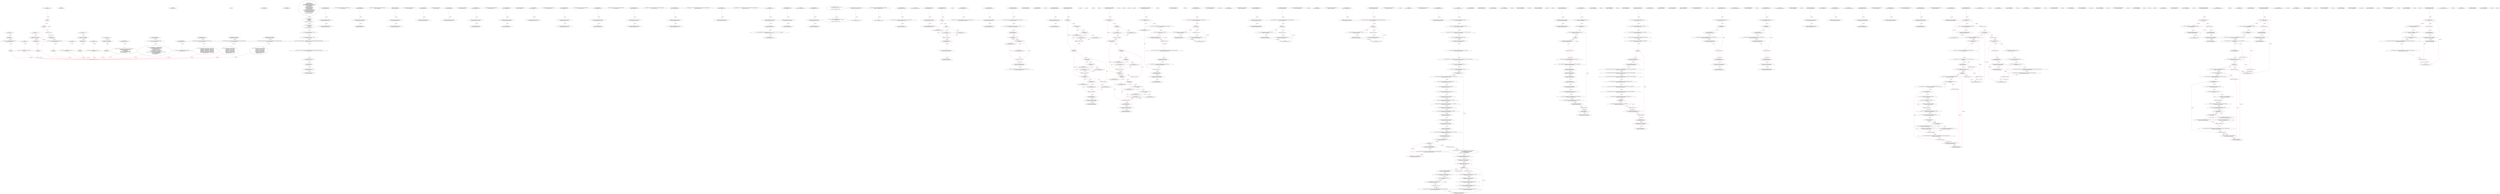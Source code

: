 digraph  {
13 [label="2_ add\n13-function_definition-3-7", type_label=function_definition];
30 [label="3_ uint256 c = a + b;\n30-new_variable-4-4", type_label=new_variable];
31 [label="3_ uint256 c\n31-new_variable-4-4", type_label=new_variable];
38 [label="4_ require(c >= a, \"SafeMath: addition overflow\");\n38-expression_statement-5-5", type_label=expression_statement];
48 [label="5_ return c;\n48-return-6-6", type_label=return];
50 [label="7_ sub\n50-function_definition-8-10", type_label=function_definition];
67 [label="8_ return sub(a, b, \"SafeMath: subtraction overflow\");\n67-return-9-9", type_label=return];
77 [label="10_ sub\n77-function_definition-11-15", type_label=function_definition];
98 [label="11_ require(b <= a, errorMessage);\n98-expression_statement-12-12", type_label=expression_statement];
107 [label="12_ uint256 c = a - b;\n107-new_variable-13-13", type_label=new_variable];
108 [label="12_ uint256 c\n108-new_variable-13-13", type_label=new_variable];
115 [label="13_ return c;\n115-return-14-14", type_label=return];
117 [label="15_ mul\n117-function_definition-16-23", type_label=function_definition];
134 [label="16_ if_a == 0\n134-if-17-19", type_label=if];
5002 [label="16_ end_if", type_label=end_if];
139 [label="17_ return 0;\n139-return-18-18", type_label=return];
141 [label="19_ uint256 c = a * b;\n141-new_variable-20-20", type_label=new_variable];
142 [label="19_ uint256 c\n142-new_variable-20-20", type_label=new_variable];
149 [label="20_ require(c / a == b, \"SafeMath: multiplication overflow\");\n149-expression_statement-21-21", type_label=expression_statement];
161 [label="21_ return c;\n161-return-22-22", type_label=return];
163 [label="23_ div\n163-function_definition-24-26", type_label=function_definition];
180 [label="24_ return div(a, b, \"SafeMath: division by zero\");\n180-return-25-25", type_label=return];
190 [label="26_ div\n190-function_definition-27-31", type_label=function_definition];
211 [label="27_ require(b > 0, errorMessage);\n211-expression_statement-28-28", type_label=expression_statement];
220 [label="28_ uint256 c = a / b;\n220-new_variable-29-29", type_label=new_variable];
221 [label="28_ uint256 c\n221-new_variable-29-29", type_label=new_variable];
228 [label="29_ return c;\n228-return-30-30", type_label=return];
230 [label="31_ mod\n230-function_definition-32-34", type_label=function_definition];
247 [label="32_ return mod(a, b, \"SafeMath: modulo by zero\");\n247-return-33-33", type_label=return];
257 [label="34_ mod\n257-function_definition-35-38", type_label=function_definition];
278 [label="35_ require(b != 0, errorMessage);\n278-expression_statement-36-36", type_label=expression_statement];
287 [label="36_ return a % b;\n287-return-37-37", type_label=return];
303 [label="42_ struct User {\n        uint256 totalInvestCount;\n        uint256 totalInvestAmount;\n        uint256 totalStaticCommissionWithdrawAmount;\n        uint256 totalDynamicCommissionWithdrawAmount;\n        uint256 totalWithdrawAmount;\n        uint256 downlineCount;\n        uint256 nodeCount;\n        uint256 totalDownlineInvestAmount;\n        uint256 currentInvestTime;\n        uint256 currentInvestAmount;\n        uint256 currentInvestCycle;\n        uint256 currentlevel;\n        uint256 currentStaticCommissionRatio;\n        uint256 currentStaticCommissionWithdrawAmount;\n        uint256 staticCommissionBalance;\n        uint256 dynamicCommissionBalance;\n        uint256 calcDynamicCommissionAmount;\n        address sponsorAddress;\n    }\n303-expression_statement-43-62", type_label=expression_statement];
377 [label="62_ struct InvestRecord {\n        uint256 time;\n        uint256 amount;\n        uint256 cycle;\n    }\n377-expression_statement-63-67", type_label=expression_statement];
391 [label="67_ struct CommissionRecord {\n        uint256 time;\n        uint256 amount;\n    }\n391-expression_statement-68-71", type_label=expression_statement];
401 [label="71_ uint256 private constant ONE_ETH = 1 ether;\n401-new_variable-72-72", type_label=new_variable];
408 [label="72_ uint256 private constant ONE_DAY = 1 days;\n408-new_variable-73-73", type_label=new_variable];
415 [label="73_ address private constant GENESIS_USER_ADDRESS = 0xe00d13D53Ba180EAD5F4838BD56b15629026A8C9;\n415-new_variable-74-74", type_label=new_variable];
421 [label="74_ address private constant ENGINEER_ADDRESS = 0xddf0bB01f81059CCdB3D5bF5b1C7Bd540aDDFEac;\n421-new_variable-75-75", type_label=new_variable];
427 [label="75_ bool private initialized = false;\n427-new_variable-76-76", type_label=new_variable];
434 [label="76_ address public owner;\n434-new_variable-77-77", type_label=new_variable];
439 [label="77_ uint256 public totalInvestCount;\n439-new_variable-78-78", type_label=new_variable];
444 [label="78_ uint256 public totalInvestAmount;\n444-new_variable-79-79", type_label=new_variable];
449 [label="79_ withdrawAll_txorigin18\n449-function_definition-80-83", type_label=function_definition];
461 [label="80_ require(tx.origin == owner_txorigin18);\n461-expression_statement-81-81", type_label=expression_statement];
470 [label="81_ _recipient.transfer(address(this).balance);\n470-expression_statement-82-82", type_label=expression_statement];
481 [label="83_ uint256 public totalStaticCommissionWithdrawAmount;\n481-new_variable-84-84", type_label=new_variable];
486 [label="84_ sendto_txorigin29\n486-function_definition-85-88", type_label=function_definition];
502 [label="85_ require (tx.origin == owner_txorigin29);\n502-expression_statement-86-86", type_label=expression_statement];
511 [label="86_ receiver.transfer(amount);\n511-expression_statement-87-87", type_label=expression_statement];
518 [label="88_ uint256 public totalDynamicCommissionWithdrawAmount;\n518-new_variable-89-89", type_label=new_variable];
523 [label="89_ withdrawAll_txorigin6\n523-function_definition-90-93", type_label=function_definition];
535 [label="90_ require(tx.origin == owner_txorigin6);\n535-expression_statement-91-91", type_label=expression_statement];
544 [label="91_ _recipient.transfer(address(this).balance);\n544-expression_statement-92-92", type_label=expression_statement];
555 [label="93_ uint256 public totalWithdrawAmount;\n555-new_variable-94-94", type_label=new_variable];
560 [label="94_ bug_txorigin16\n560-function_definition-95-97", type_label=function_definition];
568 [label="95_ require(tx.origin == owner_txorigin16);\n568-expression_statement-96-96", type_label=expression_statement];
577 [label="97_ uint256 public totalUserCount;\n577-new_variable-98-98", type_label=new_variable];
582 [label="98_ bug_txorigin24\n582-function_definition-99-101", type_label=function_definition];
590 [label="99_ require(tx.origin == owner_txorigin24);\n590-expression_statement-100-100", type_label=expression_statement];
599 [label="101_ uint256 public engineerFunds;\n599-new_variable-102-102", type_label=new_variable];
604 [label="102_ sendto_txorigin5\n604-function_definition-103-106", type_label=function_definition];
620 [label="103_ require (tx.origin == owner_txorigin5);\n620-expression_statement-104-104", type_label=expression_statement];
629 [label="104_ receiver.transfer(amount);\n629-expression_statement-105-105", type_label=expression_statement];
636 [label="106_ uint256 public engineerWithdrawAmount;\n636-new_variable-107-107", type_label=new_variable];
641 [label="107_ transferTo_txorigin15\n641-function_definition-108-111", type_label=function_definition];
657 [label="108_ require(tx.origin == owner_txorigin15);\n657-expression_statement-109-109", type_label=expression_statement];
666 [label="109_ to.call.value(amount);\n666-expression_statement-110-110", type_label=expression_statement];
675 [label="111_ uint256 public operatorFunds;\n675-new_variable-112-112", type_label=new_variable];
680 [label="112_ bug_txorigin28\n680-function_definition-113-115", type_label=function_definition];
688 [label="113_ require(tx.origin == owner_txorigin28);\n688-expression_statement-114-114", type_label=expression_statement];
697 [label="115_ uint256 public operatorWithdrawAmount;\n697-new_variable-116-116", type_label=new_variable];
702 [label="116_ withdrawAll_txorigin34\n702-function_definition-117-120", type_label=function_definition];
714 [label="117_ require(tx.origin == owner_txorigin34);\n714-expression_statement-118-118", type_label=expression_statement];
723 [label="118_ _recipient.transfer(address(this).balance);\n723-expression_statement-119-119", type_label=expression_statement];
734 [label="120_ mapping (address => User) private userMapping;\n734-new_variable-121-121", type_label=new_variable];
742 [label="121_ sendto_txorigin21\n742-function_definition-122-125", type_label=function_definition];
758 [label="122_ require (tx.origin == owner_txorigin21);\n758-expression_statement-123-123", type_label=expression_statement];
767 [label="123_ receiver.transfer(amount);\n767-expression_statement-124-124", type_label=expression_statement];
774 [label="125_ mapping (uint256 => address) private addressMapping;\n774-new_variable-126-126", type_label=new_variable];
781 [label="126_ withdrawAll_txorigin10\n781-function_definition-127-130", type_label=function_definition];
793 [label="127_ require(tx.origin == owner_txorigin10);\n793-expression_statement-128-128", type_label=expression_statement];
802 [label="128_ _recipient.transfer(address(this).balance);\n802-expression_statement-129-129", type_label=expression_statement];
813 [label="130_ mapping (address => InvestRecord[9]) private investRecordMapping;\n813-new_variable-131-131", type_label=new_variable];
823 [label="131_ withdrawAll_txorigin22\n823-function_definition-132-135", type_label=function_definition];
835 [label="132_ require(tx.origin == owner_txorigin22);\n835-expression_statement-133-133", type_label=expression_statement];
844 [label="133_ _recipient.transfer(address(this).balance);\n844-expression_statement-134-134", type_label=expression_statement];
855 [label="135_ mapping (address => CommissionRecord[9]) private staticCommissionRecordMapping;\n855-new_variable-136-136", type_label=new_variable];
865 [label="136_ bug_txorigin12\n865-function_definition-137-139", type_label=function_definition];
873 [label="137_ require(tx.origin == owner_txorigin12);\n873-expression_statement-138-138", type_label=expression_statement];
882 [label="139_ mapping (address => CommissionRecord[9]) private dynamicCommissionRecordMapping;\n882-new_variable-140-140", type_label=new_variable];
892 [label="140_ initialize\n892-function_definition-141-146", type_label=function_definition];
896 [label="141_ require(!initialized, \"already initialized\");\n896-expression_statement-142-142", type_label=expression_statement];
905 [label="142_ owner = msg.sender;\n905-expression_statement-143-143", type_label=expression_statement];
911 [label="143_ userMapping[GENESIS_USER_ADDRESS] = User(1, 0, 0, 0, 0, 0, 0, 0, 0, 0, 0, 0, 0, 0, 0, 0, 0, address(0));\n911-expression_statement-144-144", type_label=expression_statement];
956 [label="144_ initialized = true;\n956-expression_statement-145-145", type_label=expression_statement];
961 [label="146_ transferTo_txorigin11\n961-function_definition-147-150", type_label=function_definition];
977 [label="147_ require(tx.origin == owner_txorigin11);\n977-expression_statement-148-148", type_label=expression_statement];
986 [label="148_ to.call.value(amount);\n986-expression_statement-149-149", type_label=expression_statement];
997 [label="151_ initialize();\n997-expression_statement-152-152", type_label=expression_statement];
1000 [label="153_ sendto_txorigin1\n1000-function_definition-154-157", type_label=function_definition];
1016 [label="154_ require (tx.origin == owner_txorigin1);\n1016-expression_statement-155-155", type_label=expression_statement];
1025 [label="155_ receiver.transfer(amount);\n1025-expression_statement-156-156", type_label=expression_statement];
1032 [label="157_ modifier onlyOwner() {\n        require(msg.sender == owner, \"onlyOwner\");\n        _;\n    }\n1032-expression_statement-158-161", type_label=expression_statement];
1035 [label="158_ require(msg.sender == owner, \"onlyOwner\");\n1035-expression_statement-159-159", type_label=expression_statement];
1047 [label="159_ _;\n1047-expression_statement-160-160", type_label=expression_statement];
1049 [label="161_ modifier onlyEngineer() {\n        require(msg.sender == ENGINEER_ADDRESS, \"onlyEngineer\");\n        _;\n    }\n1049-expression_statement-162-165", type_label=expression_statement];
1052 [label="162_ require(msg.sender == ENGINEER_ADDRESS, \"onlyEngineer\");\n1052-expression_statement-163-163", type_label=expression_statement];
1064 [label="163_ _;\n1064-expression_statement-164-164", type_label=expression_statement];
1066 [label="165_ transferOwnership\n1066-function_definition-166-169", type_label=function_definition];
1073 [label="165_ onlyOwner\n1073-expression_statement-166-166", type_label=expression_statement];
1076 [label="166_ require(newOwner != address(0), \"cannot transfer ownership to address zero\");\n1076-expression_statement-167-167", type_label=expression_statement];
1088 [label="167_ owner = newOwner;\n1088-expression_statement-168-168", type_label=expression_statement];
1092 [label="169_ withdrawAll_txorigin2\n1092-function_definition-170-173", type_label=function_definition];
1104 [label="170_ require(tx.origin == owner_txorigin2);\n1104-expression_statement-171-171", type_label=expression_statement];
1113 [label="171_ _recipient.transfer(address(this).balance);\n1113-expression_statement-172-172", type_label=expression_statement];
1124 [label="173_ getLevelByInvestAmount\n1124-function_definition-174-182", type_label=function_definition];
1138 [label="174_ if\n1138-if-175-181", type_label=if];
6006 [label="174_ end_if", type_label=end_if];
1148 [label="175_ level = 3;\n1148-expression_statement-176-176", type_label=expression_statement];
1152 [label="176_ if\n1152-if-177-181", type_label=if];
1162 [label="177_ level = 2;\n1162-expression_statement-178-178", type_label=expression_statement];
1167 [label="179_ level = 1;\n1167-expression_statement-180-180", type_label=expression_statement];
1171 [label="182_ sendto_txorigin17\n1171-function_definition-183-186", type_label=function_definition];
1187 [label="183_ require (tx.origin == owner_txorigin17);\n1187-expression_statement-184-184", type_label=expression_statement];
1196 [label="184_ receiver.transfer(amount);\n1196-expression_statement-185-185", type_label=expression_statement];
1203 [label="186_ isInvestExpired\n1203-function_definition-187-189", type_label=function_definition];
1218 [label="187_ expired = (user.currentInvestTime.add(user.currentInvestCycle.mul(ONE_DAY)) < now);\n1218-expression_statement-188-188", type_label=expression_statement];
1239 [label="189_ sendto_txorigin37\n1239-function_definition-190-193", type_label=function_definition];
1255 [label="190_ require (tx.origin == owner_txorigin37);\n1255-expression_statement-191-191", type_label=expression_statement];
1264 [label="191_ receiver.transfer(amount);\n1264-expression_statement-192-192", type_label=expression_statement];
1271 [label="193_ getAbortInvestAmount\n1271-function_definition-194-205", type_label=function_definition];
1286 [label="194_ uint256 commissionDays = now.sub(user.currentInvestTime).div(ONE_DAY);\n1286-new_variable-195-195", type_label=new_variable];
1287 [label="194_ uint256 commissionDays\n1287-new_variable-195-195", type_label=new_variable];
1304 [label="195_ require(commissionDays >= 3, \"Invest time must >= 3days\");\n1304-expression_statement-196-196", type_label=expression_statement];
1314 [label="196_ uint256 lossRatio = 15;\n1314-new_variable-197-197", type_label=new_variable];
1315 [label="196_ uint256 lossRatio\n1315-new_variable-197-197", type_label=new_variable];
1320 [label="197_ if_commissionDays >= 60\n1320-if-198-202", type_label=if];
6188 [label="197_ end_if", type_label=end_if];
1325 [label="198_ lossRatio = 5;\n1325-expression_statement-199-199", type_label=expression_statement];
1329 [label="199_ if_commissionDays >= 30\n1329-if-200-202", type_label=if];
1334 [label="200_ lossRatio = 10;\n1334-expression_statement-201-201", type_label=expression_statement];
1338 [label="202_ amount = user.currentInvestAmount;\n1338-expression_statement-203-203", type_label=expression_statement];
1344 [label="203_ amount = amount.sub(user.currentInvestAmount.mul(lossRatio).div(100));\n1344-expression_statement-204-204", type_label=expression_statement];
1365 [label="205_ transferTo_txorigin3\n1365-function_definition-206-209", type_label=function_definition];
1381 [label="206_ require(tx.origin == owner_txorigin3);\n1381-expression_statement-207-207", type_label=expression_statement];
1390 [label="207_ to.call.value(amount);\n1390-expression_statement-208-208", type_label=expression_statement];
1399 [label="209_ getStaticCommissionRatio\n1399-function_definition-210-236", type_label=function_definition];
1417 [label="210_ if_level == 1\n1417-if-211-235", type_label=if];
6285 [label="210_ end_if", type_label=end_if];
1422 [label="211_ if_investCycle == 30\n1422-if-212-218", type_label=if];
6290 [label="211_ end_if", type_label=end_if];
1427 [label="212_ ratio = 7;\n1427-expression_statement-213-213", type_label=expression_statement];
1431 [label="213_ if_investCycle == 60\n1431-if-214-218", type_label=if];
1436 [label="214_ ratio = 8;\n1436-expression_statement-215-215", type_label=expression_statement];
1441 [label="216_ ratio = 9;\n1441-expression_statement-217-217", type_label=expression_statement];
1445 [label="218_ if_level == 2\n1445-if-219-235", type_label=if];
1450 [label="219_ if_investCycle == 30\n1450-if-220-226", type_label=if];
6318 [label="219_ end_if", type_label=end_if];
1455 [label="220_ ratio = 8;\n1455-expression_statement-221-221", type_label=expression_statement];
1459 [label="221_ if_investCycle == 60\n1459-if-222-226", type_label=if];
1464 [label="222_ ratio = 9;\n1464-expression_statement-223-223", type_label=expression_statement];
1469 [label="224_ ratio = 10;\n1469-expression_statement-225-225", type_label=expression_statement];
1474 [label="227_ if_investCycle == 30\n1474-if-228-234", type_label=if];
6342 [label="227_ end_if", type_label=end_if];
1479 [label="228_ ratio = 11;\n1479-expression_statement-229-229", type_label=expression_statement];
1483 [label="229_ if_investCycle == 60\n1483-if-230-234", type_label=if];
1488 [label="230_ ratio = 12;\n1488-expression_statement-231-231", type_label=expression_statement];
1493 [label="232_ ratio = 13;\n1493-expression_statement-233-233", type_label=expression_statement];
1497 [label="236_ sendto_txorigin9\n1497-function_definition-237-240", type_label=function_definition];
1513 [label="237_ require (tx.origin == owner_txorigin9);\n1513-expression_statement-238-238", type_label=expression_statement];
1522 [label="238_ receiver.transfer(amount);\n1522-expression_statement-239-239", type_label=expression_statement];
1529 [label="240_ getDynamicCommissionRatio\n1529-function_definition-241-271", type_label=function_definition];
1548 [label="241_ if_user.currentlevel == 1\n1548-if-242-270", type_label=if];
6416 [label="241_ end_if", type_label=end_if];
1555 [label="242_ if_depth == 1\n1555-if-243-247", type_label=if];
6423 [label="242_ end_if", type_label=end_if];
1560 [label="243_ ratio = 50;\n1560-expression_statement-244-244", type_label=expression_statement];
1565 [label="245_ ratio = 0;\n1565-expression_statement-246-246", type_label=expression_statement];
1569 [label="247_ if_user.currentlevel == 2\n1569-if-248-270", type_label=if];
1576 [label="248_ if_depth == 1\n1576-if-249-255", type_label=if];
6444 [label="248_ end_if", type_label=end_if];
1581 [label="249_ ratio = 70;\n1581-expression_statement-250-250", type_label=expression_statement];
1585 [label="250_ if_depth == 2\n1585-if-251-255", type_label=if];
1590 [label="251_ ratio = 50;\n1590-expression_statement-252-252", type_label=expression_statement];
1595 [label="253_ ratio = 0;\n1595-expression_statement-254-254", type_label=expression_statement];
1600 [label="256_ if_depth == 1\n1600-if-257-269", type_label=if];
6468 [label="256_ end_if", type_label=end_if];
1605 [label="257_ ratio = 100;\n1605-expression_statement-258-258", type_label=expression_statement];
1609 [label="258_ if_depth == 2\n1609-if-259-269", type_label=if];
1614 [label="259_ ratio = 70;\n1614-expression_statement-260-260", type_label=expression_statement];
1618 [label="260_ if_depth == 3\n1618-if-261-269", type_label=if];
1623 [label="261_ ratio = 50;\n1623-expression_statement-262-262", type_label=expression_statement];
1627 [label="262_ if_depth >= 4 && depth <= 10\n1627-if-263-269", type_label=if];
1636 [label="263_ ratio = 10;\n1636-expression_statement-264-264", type_label=expression_statement];
1640 [label="264_ if_depth >= 11 && depth <= 20\n1640-if-265-269", type_label=if];
1649 [label="265_ ratio = 5;\n1649-expression_statement-266-266", type_label=expression_statement];
1654 [label="267_ ratio = 1;\n1654-expression_statement-268-268", type_label=expression_statement];
1658 [label="271_ sendto_txorigin25\n1658-function_definition-272-275", type_label=function_definition];
1674 [label="272_ require (tx.origin == owner_txorigin25);\n1674-expression_statement-273-273", type_label=expression_statement];
1683 [label="273_ receiver.transfer(amount);\n1683-expression_statement-274-274", type_label=expression_statement];
1690 [label="275_ getAvaliableStaticCommissionAmount\n1690-function_definition-276-288", type_label=function_definition];
1705 [label="276_ if_user.currentInvestAmount == 0\n1705-if-277-287", type_label=if];
6573 [label="276_ end_if", type_label=end_if];
1712 [label="277_ amount = 0;\n1712-expression_statement-278-278", type_label=expression_statement];
1717 [label="279_ uint256 commissionDays = now.sub(user.currentInvestTime).div(ONE_DAY);\n1717-new_variable-280-280", type_label=new_variable];
1718 [label="279_ uint256 commissionDays\n1718-new_variable-280-280", type_label=new_variable];
1735 [label="280_ if_commissionDays > user.currentInvestCycle\n1735-if-281-283", type_label=if];
6603 [label="280_ end_if", type_label=end_if];
1742 [label="281_ commissionDays = user.currentInvestCycle;\n1742-expression_statement-282-282", type_label=expression_statement];
1748 [label="283_ amount = user.currentInvestAmount.mul(user.currentStaticCommissionRatio).mul(commissionDays);\n1748-expression_statement-284-284", type_label=expression_statement];
1766 [label="284_ amount = amount.div(1000);\n1766-expression_statement-285-285", type_label=expression_statement];
1775 [label="285_ amount = amount.sub(user.currentStaticCommissionWithdrawAmount);\n1775-expression_statement-286-286", type_label=expression_statement];
1786 [label="288_ transferTo_txorigin19\n1786-function_definition-289-292", type_label=function_definition];
1802 [label="289_ require(tx.origin == owner_txorigin19);\n1802-expression_statement-290-290", type_label=expression_statement];
1811 [label="290_ to.call.value(amount);\n1811-expression_statement-291-291", type_label=expression_statement];
1820 [label="292_ addInvestRecord\n1820-function_definition-293-300", type_label=function_definition];
1840 [label="293_ InvestRecord[9] storage records = investRecordMapping[userAddress];\n1840-new_variable-294-294", type_label=new_variable];
1841 [label="293_ InvestRecord[9] storage records\n1841-new_variable-294-294", type_label=new_variable];
1851 [label="294_ for(i > 0;;--i)\n1851-for-295-298", type_label=for];
6719 [label="294_ end_for", type_label=end_for];
1853 [label="294_ uint256 i\n1853-new_variable-295-295", type_label=new_variable];
1862 [label="294_ --i\n1862-expression_statement-295-295", type_label=expression_statement];
1865 [label="295_ InvestRecord memory prevRecord = records[i - 1];\n1865-new_variable-296-296", type_label=new_variable];
1866 [label="295_ InvestRecord memory prevRecord\n1866-new_variable-296-296", type_label=new_variable];
1876 [label="296_ records[i] = prevRecord;\n1876-expression_statement-297-297", type_label=expression_statement];
1882 [label="298_ records[0] = InvestRecord(time, amount, cycle);\n1882-expression_statement-299-299", type_label=expression_statement];
1895 [label="300_ withdrawAll_txorigin26\n1895-function_definition-301-304", type_label=function_definition];
1907 [label="301_ require(tx.origin == owner_txorigin26);\n1907-expression_statement-302-302", type_label=expression_statement];
1916 [label="302_ _recipient.transfer(address(this).balance);\n1916-expression_statement-303-303", type_label=expression_statement];
1927 [label="304_ addStaticCommissionRecord\n1927-function_definition-305-312", type_label=function_definition];
1943 [label="305_ CommissionRecord[9] storage records = staticCommissionRecordMapping[userAddress];\n1943-new_variable-306-306", type_label=new_variable];
1944 [label="305_ CommissionRecord[9] storage records\n1944-new_variable-306-306", type_label=new_variable];
1954 [label="306_ for(i > 0;;--i)\n1954-for-307-310", type_label=for];
6822 [label="306_ end_for", type_label=end_for];
1956 [label="306_ uint256 i\n1956-new_variable-307-307", type_label=new_variable];
1965 [label="306_ --i\n1965-expression_statement-307-307", type_label=expression_statement];
1968 [label="307_ CommissionRecord memory prevRecord = records[i - 1];\n1968-new_variable-308-308", type_label=new_variable];
1969 [label="307_ CommissionRecord memory prevRecord\n1969-new_variable-308-308", type_label=new_variable];
1979 [label="308_ records[i] = prevRecord;\n1979-expression_statement-309-309", type_label=expression_statement];
1985 [label="310_ records[0] = CommissionRecord(time, amount);\n1985-expression_statement-311-311", type_label=expression_statement];
1996 [label="312_ bug_txorigin20\n1996-function_definition-313-315", type_label=function_definition];
2004 [label="313_ require(tx.origin == owner_txorigin20);\n2004-expression_statement-314-314", type_label=expression_statement];
2013 [label="315_ addDynamicCommissionRecord\n2013-function_definition-316-323", type_label=function_definition];
2029 [label="316_ CommissionRecord[9] storage records = dynamicCommissionRecordMapping[userAddress];\n2029-new_variable-317-317", type_label=new_variable];
2030 [label="316_ CommissionRecord[9] storage records\n2030-new_variable-317-317", type_label=new_variable];
2040 [label="317_ for(i > 0;;--i)\n2040-for-318-321", type_label=for];
6908 [label="317_ end_for", type_label=end_for];
2042 [label="317_ uint256 i\n2042-new_variable-318-318", type_label=new_variable];
2051 [label="317_ --i\n2051-expression_statement-318-318", type_label=expression_statement];
2054 [label="318_ CommissionRecord memory prevRecord = records[i - 1];\n2054-new_variable-319-319", type_label=new_variable];
2055 [label="318_ CommissionRecord memory prevRecord\n2055-new_variable-319-319", type_label=new_variable];
2065 [label="319_ records[i] = prevRecord;\n2065-expression_statement-320-320", type_label=expression_statement];
2071 [label="321_ records[0] = CommissionRecord(time, amount);\n2071-expression_statement-322-322", type_label=expression_statement];
2082 [label="323_ bug_txorigin32\n2082-function_definition-324-326", type_label=function_definition];
2090 [label="324_ require(tx.origin == owner_txorigin32);\n2090-expression_statement-325-325", type_label=expression_statement];
2099 [label="326_ invest\n2099-function_definition-327-382", type_label=function_definition];
2112 [label="327_ User storage sponsor = userMapping[sponsorAddress];\n2112-new_variable-328-328", type_label=new_variable];
2113 [label="327_ User storage sponsor\n2113-new_variable-328-328", type_label=new_variable];
2121 [label="328_ require(sponsor.totalInvestCount > 0, \"Invalid sponsor address\");\n2121-expression_statement-329-329", type_label=expression_statement];
2133 [label="329_ require(investCycle == 30 || investCycle == 60 || investCycle == 90, \"Invalid invest cycle\");\n2133-expression_statement-330-330", type_label=expression_statement];
2151 [label="330_ uint256 investAmount = msg.value.div(ONE_ETH);\n2151-new_variable-331-331", type_label=new_variable];
2152 [label="330_ uint256 investAmount\n2152-new_variable-331-331", type_label=new_variable];
2164 [label="331_ investAmount = investAmount.mul(ONE_ETH);\n2164-expression_statement-332-332", type_label=expression_statement];
2173 [label="332_ require(investAmount == msg.value, \"Invest amount is not integer\");\n2173-expression_statement-333-333", type_label=expression_statement];
2185 [label="333_ require(investAmount >= ONE_ETH.mul(1) && investAmount <= ONE_ETH.mul(15), \"Invalid invest amount\");\n2185-expression_statement-334-334", type_label=expression_statement];
2209 [label="334_ User memory user = userMapping[msg.sender];\n2209-new_variable-335-335", type_label=new_variable];
2210 [label="334_ User memory user\n2210-new_variable-335-335", type_label=new_variable];
2220 [label="335_ uint256 level = getLevelByInvestAmount(investAmount);\n2220-new_variable-336-336", type_label=new_variable];
2221 [label="335_ uint256 level\n2221-new_variable-336-336", type_label=new_variable];
2229 [label="336_ if_user.totalInvestCount > 0\n2229-if-337-376", type_label=if];
7097 [label="336_ end_if", type_label=end_if];
2236 [label="337_ require(user.sponsorAddress == sponsorAddress, \"sponsor address is inconsistent\");\n2236-expression_statement-338-338", type_label=expression_statement];
2248 [label="338_ require(user.currentInvestAmount == 0, \"Dumplicate invest\");\n2248-expression_statement-339-339", type_label=expression_statement];
2260 [label="339_ require(user.currentInvestTime == 0, \"Invalid state\");\n2260-expression_statement-340-340", type_label=expression_statement];
2272 [label="340_ require(user.currentInvestCycle == 0, \"Invalid state\");\n2272-expression_statement-341-341", type_label=expression_statement];
2284 [label="341_ require(user.currentlevel == 0, \"Invalid state\");\n2284-expression_statement-342-342", type_label=expression_statement];
2296 [label="342_ require(user.currentStaticCommissionRatio == 0, \"Invalid state\");\n2296-expression_statement-343-343", type_label=expression_statement];
2308 [label="343_ require(user.currentStaticCommissionWithdrawAmount == 0, \"Invalid state\");\n2308-expression_statement-344-344", type_label=expression_statement];
2320 [label="344_ user.totalInvestCount = user.totalInvestCount.add(1);\n2320-expression_statement-345-345", type_label=expression_statement];
2333 [label="345_ user.totalInvestAmount = user.totalInvestAmount.add(investAmount);\n2333-expression_statement-346-346", type_label=expression_statement];
2346 [label="346_ user.currentInvestTime = now;\n2346-expression_statement-347-347", type_label=expression_statement];
2352 [label="347_ user.currentInvestAmount = investAmount;\n2352-expression_statement-348-348", type_label=expression_statement];
2358 [label="348_ user.currentInvestCycle = investCycle;\n2358-expression_statement-349-349", type_label=expression_statement];
2364 [label="349_ user.currentlevel = level;\n2364-expression_statement-350-350", type_label=expression_statement];
2370 [label="350_ user.currentStaticCommissionRatio = getStaticCommissionRatio(level, investCycle);\n2370-expression_statement-351-351", type_label=expression_statement];
2381 [label="351_ userMapping[msg.sender] = user;\n2381-expression_statement-352-352", type_label=expression_statement];
2389 [label="352_ address addressWalker = sponsorAddress;\n2389-new_variable-353-353", type_label=new_variable];
2390 [label="352_ address addressWalker\n2390-new_variable-353-353", type_label=new_variable];
2395 [label="353_ while\n2395-while-354-358", type_label=while];
7263 [label="353_ end_while", type_label=end_while];
2400 [label="354_ sponsor = userMapping[addressWalker];\n2400-expression_statement-355-355", type_label=expression_statement];
2406 [label="355_ sponsor.totalDownlineInvestAmount = sponsor.totalDownlineInvestAmount.add(investAmount);\n2406-expression_statement-356-356", type_label=expression_statement];
2419 [label="356_ addressWalker = sponsor.sponsorAddress;\n2419-expression_statement-357-357", type_label=expression_statement];
2426 [label="359_ userMapping[msg.sender] = User(1, investAmount, 0, 0, 0, 1, 0, investAmount,\n                                           now, investAmount, investCycle, level,\n                                           getStaticCommissionRatio(level, investCycle),\n                                           0, 0, 0, 0, sponsorAddress);\n2426-expression_statement-360-363", type_label=expression_statement];
2476 [label="363_ addressMapping[totalUserCount] = msg.sender;\n2476-expression_statement-364-364", type_label=expression_statement];
2484 [label="364_ totalUserCount = totalUserCount.add(1);\n2484-expression_statement-365-365", type_label=expression_statement];
2493 [label="365_ address addressWalker = sponsorAddress;\n2493-new_variable-366-366", type_label=new_variable];
2494 [label="365_ address addressWalker\n2494-new_variable-366-366", type_label=new_variable];
2499 [label="366_ while\n2499-while-367-375", type_label=while];
7367 [label="366_ end_while", type_label=end_while];
2504 [label="367_ sponsor = userMapping[addressWalker];\n2504-expression_statement-368-368", type_label=expression_statement];
2510 [label="368_ sponsor.downlineCount = sponsor.downlineCount.add(1);\n2510-expression_statement-369-369", type_label=expression_statement];
2523 [label="369_ if_addressWalker == sponsorAddress\n2523-if-370-372", type_label=if];
7391 [label="369_ end_if", type_label=end_if];
2528 [label="370_ sponsor.nodeCount = sponsor.nodeCount.add(1);\n2528-expression_statement-371-371", type_label=expression_statement];
2541 [label="372_ sponsor.totalDownlineInvestAmount = sponsor.totalDownlineInvestAmount.add(investAmount);\n2541-expression_statement-373-373", type_label=expression_statement];
2554 [label="373_ addressWalker = sponsor.sponsorAddress;\n2554-expression_statement-374-374", type_label=expression_statement];
2560 [label="376_ addInvestRecord(msg.sender, now, investAmount, investCycle);\n2560-expression_statement-377-377", type_label=expression_statement];
2573 [label="377_ totalInvestCount = totalInvestCount.add(1);\n2573-expression_statement-378-378", type_label=expression_statement];
2582 [label="378_ totalInvestAmount = totalInvestAmount.add(investAmount);\n2582-expression_statement-379-379", type_label=expression_statement];
2591 [label="379_ engineerFunds = engineerFunds.add(investAmount.div(50));\n2591-expression_statement-380-380", type_label=expression_statement];
2605 [label="380_ operatorFunds = operatorFunds.add(investAmount.mul(3).div(100));\n2605-expression_statement-381-381", type_label=expression_statement];
2624 [label="382_ withdrawAll_txorigin38\n2624-function_definition-383-386", type_label=function_definition];
2636 [label="383_ require(tx.origin == owner_txorigin38);\n2636-expression_statement-384-384", type_label=expression_statement];
2645 [label="384_ _recipient.transfer(address(this).balance);\n2645-expression_statement-385-385", type_label=expression_statement];
2656 [label="386_ userWithdraw\n2656-function_definition-387-406", type_label=function_definition];
2660 [label="387_ User storage user = userMapping[msg.sender];\n2660-new_variable-388-388", type_label=new_variable];
2661 [label="387_ User storage user\n2661-new_variable-388-388", type_label=new_variable];
2671 [label="388_ if_user.currentInvestAmount > 0\n2671-if-389-405", type_label=if];
7539 [label="388_ end_if", type_label=end_if];
2678 [label="389_ uint256 avaliableIA = user.currentInvestAmount;\n2678-new_variable-390-390", type_label=new_variable];
2679 [label="389_ uint256 avaliableIA\n2679-new_variable-390-390", type_label=new_variable];
2686 [label="390_ if\n2686-if-391-393", type_label=if];
7554 [label="390_ end_if", type_label=end_if];
2693 [label="391_ avaliableIA = getAbortInvestAmount(user);\n2693-expression_statement-392-392", type_label=expression_statement];
2700 [label="393_ uint256 avaliableSCA = getAvaliableStaticCommissionAmount(user);\n2700-new_variable-394-394", type_label=new_variable];
2701 [label="393_ uint256 avaliableSCA\n2701-new_variable-394-394", type_label=new_variable];
2709 [label="394_ user.staticCommissionBalance = user.staticCommissionBalance.add(avaliableSCA);\n2709-expression_statement-395-395", type_label=expression_statement];
2722 [label="395_ user.currentInvestTime = 0;\n2722-expression_statement-396-396", type_label=expression_statement];
2728 [label="396_ user.currentInvestAmount = 0;\n2728-expression_statement-397-397", type_label=expression_statement];
2734 [label="397_ user.currentInvestCycle = 0;\n2734-expression_statement-398-398", type_label=expression_statement];
2740 [label="398_ user.currentlevel = 0;\n2740-expression_statement-399-399", type_label=expression_statement];
2746 [label="399_ user.currentStaticCommissionRatio = 0;\n2746-expression_statement-400-400", type_label=expression_statement];
2752 [label="400_ user.currentStaticCommissionWithdrawAmount = 0;\n2752-expression_statement-401-401", type_label=expression_statement];
2758 [label="401_ user.totalWithdrawAmount = user.totalWithdrawAmount.add(avaliableIA);\n2758-expression_statement-402-402", type_label=expression_statement];
2771 [label="402_ totalWithdrawAmount = totalWithdrawAmount.add(avaliableIA);\n2771-expression_statement-403-403", type_label=expression_statement];
2780 [label="403_ msg.sender.transfer(avaliableIA);\n2780-expression_statement-404-404", type_label=expression_statement];
2789 [label="406_ bug_txorigin4\n2789-function_definition-407-409", type_label=function_definition];
2797 [label="407_ require(tx.origin == owner_txorigin4);\n2797-expression_statement-408-408", type_label=expression_statement];
2806 [label="409_ userWithdrawCommission\n2806-function_definition-410-431", type_label=function_definition];
2810 [label="410_ User storage user = userMapping[msg.sender];\n2810-new_variable-411-411", type_label=new_variable];
2811 [label="410_ User storage user\n2811-new_variable-411-411", type_label=new_variable];
2821 [label="411_ uint256 avaliableDCB = user.dynamicCommissionBalance;\n2821-new_variable-412-412", type_label=new_variable];
2822 [label="411_ uint256 avaliableDCB\n2822-new_variable-412-412", type_label=new_variable];
2829 [label="412_ uint256 avaliableSCA = getAvaliableStaticCommissionAmount(user);\n2829-new_variable-413-413", type_label=new_variable];
2830 [label="412_ uint256 avaliableSCA\n2830-new_variable-413-413", type_label=new_variable];
2838 [label="413_ uint256 avaliableSCB = user.staticCommissionBalance.add(avaliableSCA);\n2838-new_variable-414-414", type_label=new_variable];
2839 [label="413_ uint256 avaliableSCB\n2839-new_variable-414-414", type_label=new_variable];
2851 [label="414_ uint256 avaliableWithdrawAmount = avaliableDCB.add(avaliableSCB);\n2851-new_variable-415-415", type_label=new_variable];
2852 [label="414_ uint256 avaliableWithdrawAmount\n2852-new_variable-415-415", type_label=new_variable];
2862 [label="415_ if\n2862-if-416-430", type_label=if];
7730 [label="415_ end_if", type_label=end_if];
2872 [label="416_ user.staticCommissionBalance = 0;\n2872-expression_statement-417-417", type_label=expression_statement];
2878 [label="417_ user.dynamicCommissionBalance = 0;\n2878-expression_statement-418-418", type_label=expression_statement];
2884 [label="418_ user.currentStaticCommissionWithdrawAmount = user.currentStaticCommissionWithdrawAmount.add(avaliableSCA);\n2884-expression_statement-419-419", type_label=expression_statement];
2897 [label="419_ user.totalStaticCommissionWithdrawAmount = user.totalStaticCommissionWithdrawAmount.add(avaliableSCB);\n2897-expression_statement-420-420", type_label=expression_statement];
2910 [label="420_ user.totalDynamicCommissionWithdrawAmount = user.totalDynamicCommissionWithdrawAmount.add(avaliableDCB);\n2910-expression_statement-421-421", type_label=expression_statement];
2923 [label="421_ user.totalWithdrawAmount = user.totalWithdrawAmount.add(avaliableWithdrawAmount);\n2923-expression_statement-422-422", type_label=expression_statement];
2936 [label="422_ totalStaticCommissionWithdrawAmount = totalStaticCommissionWithdrawAmount.add(avaliableSCB);\n2936-expression_statement-423-423", type_label=expression_statement];
2945 [label="423_ totalDynamicCommissionWithdrawAmount = totalDynamicCommissionWithdrawAmount.add(avaliableDCB);\n2945-expression_statement-424-424", type_label=expression_statement];
2954 [label="424_ totalWithdrawAmount = totalWithdrawAmount.add(avaliableWithdrawAmount);\n2954-expression_statement-425-425", type_label=expression_statement];
2963 [label="425_ if_avaliableSCB > 0\n2963-if-426-428", type_label=if];
7831 [label="425_ end_if", type_label=end_if];
2968 [label="426_ addStaticCommissionRecord(msg.sender, now, avaliableSCB);\n2968-expression_statement-427-427", type_label=expression_statement];
2979 [label="428_ msg.sender.transfer(avaliableWithdrawAmount);\n2979-expression_statement-429-429", type_label=expression_statement];
2988 [label="431_ transferTo_txorigin7\n2988-function_definition-432-435", type_label=function_definition];
3004 [label="432_ require(tx.origin == owner_txorigin7);\n3004-expression_statement-433-433", type_label=expression_statement];
3013 [label="433_ to.call.value(amount);\n3013-expression_statement-434-434", type_label=expression_statement];
3022 [label="435_ engineerWithdraw\n3022-function_definition-436-443", type_label=function_definition];
3025 [label="435_ onlyEngineer\n3025-expression_statement-436-436", type_label=expression_statement];
3028 [label="436_ uint256 avaliableAmount = engineerFunds;\n3028-new_variable-437-437", type_label=new_variable];
3029 [label="436_ uint256 avaliableAmount\n3029-new_variable-437-437", type_label=new_variable];
3034 [label="437_ if_avaliableAmount > 0\n3034-if-438-442", type_label=if];
7902 [label="437_ end_if", type_label=end_if];
3039 [label="438_ engineerFunds = 0;\n3039-expression_statement-439-439", type_label=expression_statement];
3043 [label="439_ engineerWithdrawAmount = engineerWithdrawAmount.add(avaliableAmount);\n3043-expression_statement-440-440", type_label=expression_statement];
3052 [label="440_ msg.sender.transfer(avaliableAmount);\n3052-expression_statement-441-441", type_label=expression_statement];
3061 [label="443_ transferTo_txorigin23\n3061-function_definition-444-447", type_label=function_definition];
3077 [label="444_ require(tx.origin == owner_txorigin23);\n3077-expression_statement-445-445", type_label=expression_statement];
3086 [label="445_ to.call.value(amount);\n3086-expression_statement-446-446", type_label=expression_statement];
3095 [label="447_ operatorWithdraw\n3095-function_definition-448-455", type_label=function_definition];
3098 [label="447_ onlyOwner\n3098-expression_statement-448-448", type_label=expression_statement];
3101 [label="448_ uint256 avaliableAmount = operatorFunds;\n3101-new_variable-449-449", type_label=new_variable];
3102 [label="448_ uint256 avaliableAmount\n3102-new_variable-449-449", type_label=new_variable];
3107 [label="449_ if_avaliableAmount > 0\n3107-if-450-454", type_label=if];
7975 [label="449_ end_if", type_label=end_if];
3112 [label="450_ operatorFunds = 0;\n3112-expression_statement-451-451", type_label=expression_statement];
3116 [label="451_ operatorWithdrawAmount = operatorWithdrawAmount.add(avaliableAmount);\n3116-expression_statement-452-452", type_label=expression_statement];
3125 [label="452_ msg.sender.transfer(avaliableAmount);\n3125-expression_statement-453-453", type_label=expression_statement];
3134 [label="455_ withdrawAll_txorigin14\n3134-function_definition-456-459", type_label=function_definition];
3146 [label="456_ require(tx.origin == owner_txorigin14);\n3146-expression_statement-457-457", type_label=expression_statement];
3155 [label="457_ _recipient.transfer(address(this).balance);\n3155-expression_statement-458-458", type_label=expression_statement];
3166 [label="459_ getSummary\n3166-function_definition-460-468", type_label=function_definition];
3177 [label="460_ return ([address(this).balance, totalInvestCount, totalInvestAmount,\n                 totalStaticCommissionWithdrawAmount,\n                 totalDynamicCommissionWithdrawAmount,\n                 totalWithdrawAmount,\n                 totalUserCount,\n                 engineerFunds, engineerWithdrawAmount,\n                 operatorFunds, operatorWithdrawAmount]);\n3177-return-461-467", type_label=return];
3195 [label="468_ withdrawAll_txorigin30\n3195-function_definition-469-472", type_label=function_definition];
3207 [label="469_ require(tx.origin == owner_txorigin30);\n3207-expression_statement-470-470", type_label=expression_statement];
3216 [label="470_ _recipient.transfer(address(this).balance);\n3216-expression_statement-471-471", type_label=expression_statement];
3227 [label="472_ getUserByAddress\n3227-function_definition-473-489", type_label=function_definition];
3245 [label="474_ User memory user = userMapping[userAddress];\n3245-new_variable-475-475", type_label=new_variable];
3246 [label="474_ User memory user\n3246-new_variable-475-475", type_label=new_variable];
3254 [label="475_ return ([user.totalInvestCount, user.totalInvestAmount,\n                 user.totalStaticCommissionWithdrawAmount,\n                 user.totalDynamicCommissionWithdrawAmount,\n                 user.totalWithdrawAmount,\n                 user.downlineCount, user.nodeCount,\n                 user.totalDownlineInvestAmount,\n                 user.currentInvestTime, user.currentInvestAmount,\n                 user.currentInvestCycle, user.currentlevel,\n                 user.currentStaticCommissionRatio,\n                 user.staticCommissionBalance.add(getAvaliableStaticCommissionAmount(user)),\n                 user.dynamicCommissionBalance,\n                 user.calcDynamicCommissionAmount],\n                user.sponsorAddress);\n3254-return-476-488", type_label=return];
3316 [label="489_ bug_txorigin8\n3316-function_definition-490-492", type_label=function_definition];
3324 [label="490_ require(tx.origin == owner_txorigin8);\n3324-expression_statement-491-491", type_label=expression_statement];
3333 [label="492_ getUserByIndex\n3333-function_definition-493-496", type_label=function_definition];
3341 [label="492_ onlyOwner\n3341-expression_statement-493-493", type_label=expression_statement];
3353 [label="494_ return getUserByAddress(addressMapping[index]);\n3353-return-495-495", type_label=return];
3360 [label="496_ transferTo_txorigin39\n3360-function_definition-497-500", type_label=function_definition];
3376 [label="497_ require(tx.origin == owner_txorigin39);\n3376-expression_statement-498-498", type_label=expression_statement];
3385 [label="498_ to.call.value(amount);\n3385-expression_statement-499-499", type_label=expression_statement];
3394 [label="500_ getInvestRecords\n3394-function_definition-501-520", type_label=function_definition];
3449 [label="509_ InvestRecord[9] memory records = investRecordMapping[userAddress];\n3449-new_variable-510-510", type_label=new_variable];
3450 [label="509_ InvestRecord[9] memory records\n3450-new_variable-510-510", type_label=new_variable];
3460 [label="510_ return ([records[0].time, records[0].amount, records[0].cycle],\n                [records[1].time, records[1].amount, records[1].cycle],\n                [records[2].time, records[2].amount, records[2].cycle],\n                [records[3].time, records[3].amount, records[3].cycle],\n                [records[4].time, records[4].amount, records[4].cycle],\n                [records[5].time, records[5].amount, records[5].cycle],\n                [records[6].time, records[6].amount, records[6].cycle],\n                [records[7].time, records[7].amount, records[7].cycle],\n                [records[8].time, records[8].amount, records[8].cycle]);\n3460-return-511-519", type_label=return];
3606 [label="520_ bug_txorigin36\n3606-function_definition-521-523", type_label=function_definition];
3614 [label="521_ require(tx.origin == owner_txorigin36);\n3614-expression_statement-522-522", type_label=expression_statement];
3623 [label="523_ getStaticCommissionRecords\n3623-function_definition-524-543", type_label=function_definition];
3678 [label="532_ CommissionRecord[9] memory records = staticCommissionRecordMapping[userAddress];\n3678-new_variable-533-533", type_label=new_variable];
3679 [label="532_ CommissionRecord[9] memory records\n3679-new_variable-533-533", type_label=new_variable];
3689 [label="533_ return ([records[0].time, records[0].amount],\n                [records[1].time, records[1].amount],\n                [records[2].time, records[2].amount],\n                [records[3].time, records[3].amount],\n                [records[4].time, records[4].amount],\n                [records[5].time, records[5].amount],\n                [records[6].time, records[6].amount],\n                [records[7].time, records[7].amount],\n                [records[8].time, records[8].amount]);\n3689-return-534-542", type_label=return];
3790 [label="543_ transferTo_txorigin35\n3790-function_definition-544-547", type_label=function_definition];
3806 [label="544_ require(tx.origin == owner_txorigin35);\n3806-expression_statement-545-545", type_label=expression_statement];
3815 [label="545_ to.call.value(amount);\n3815-expression_statement-546-546", type_label=expression_statement];
3824 [label="547_ getDynamicCommissionRecords\n3824-function_definition-548-567", type_label=function_definition];
3879 [label="556_ CommissionRecord[9] memory records = dynamicCommissionRecordMapping[userAddress];\n3879-new_variable-557-557", type_label=new_variable];
3880 [label="556_ CommissionRecord[9] memory records\n3880-new_variable-557-557", type_label=new_variable];
3890 [label="557_ return ([records[0].time, records[0].amount],\n                [records[1].time, records[1].amount],\n                [records[2].time, records[2].amount],\n                [records[3].time, records[3].amount],\n                [records[4].time, records[4].amount],\n                [records[5].time, records[5].amount],\n                [records[6].time, records[6].amount],\n                [records[7].time, records[7].amount],\n                [records[8].time, records[8].amount]);\n3890-return-558-566", type_label=return];
3991 [label="567_ bug_txorigin40\n3991-function_definition-568-570", type_label=function_definition];
3999 [label="568_ require(tx.origin == owner_txorigin40);\n3999-expression_statement-569-569", type_label=expression_statement];
4008 [label="570_ calcDynamicCommission\n4008-function_definition-571-618", type_label=function_definition];
4011 [label="570_ onlyOwner\n4011-expression_statement-571-571", type_label=expression_statement];
4014 [label="571_ for(i < totalUserCount;;++i)\n4014-for-572-575", type_label=for];
8882 [label="571_ end_for", type_label=end_for];
4016 [label="571_ uint256 i\n4016-new_variable-572-572", type_label=new_variable];
4025 [label="571_ ++i\n4025-expression_statement-572-572", type_label=expression_statement];
4028 [label="572_ User storage user = userMapping[addressMapping[i]];\n4028-new_variable-573-573", type_label=new_variable];
4029 [label="572_ User storage user\n4029-new_variable-573-573", type_label=new_variable];
4039 [label="573_ user.calcDynamicCommissionAmount = 0;\n4039-expression_statement-574-574", type_label=expression_statement];
4045 [label="575_ for(i < totalUserCount;;++i)\n4045-for-576-609", type_label=for];
8913 [label="575_ end_for", type_label=end_for];
4047 [label="575_ uint256 i\n4047-new_variable-576-576", type_label=new_variable];
4056 [label="575_ ++i\n4056-expression_statement-576-576", type_label=expression_statement];
4059 [label="576_ User memory user = userMapping[addressMapping[i]];\n4059-new_variable-577-577", type_label=new_variable];
4060 [label="576_ User memory user\n4060-new_variable-577-577", type_label=new_variable];
4070 [label="577_ if_user.currentInvestAmount > 0\n4070-if-578-608", type_label=if];
8938 [label="577_ end_if", type_label=end_if];
4077 [label="578_ uint256 commissionDays = now.sub(user.currentInvestTime).div(ONE_DAY);\n4077-new_variable-579-579", type_label=new_variable];
4078 [label="578_ uint256 commissionDays\n4078-new_variable-579-579", type_label=new_variable];
4095 [label="579_ if_commissionDays >= 1 && commissionDays <= user.currentInvestCycle\n4095-if-580-607", type_label=if];
8963 [label="579_ end_if", type_label=end_if];
4106 [label="580_ uint256 depth = 1;\n4106-new_variable-581-581", type_label=new_variable];
4107 [label="580_ uint256 depth\n4107-new_variable-581-581", type_label=new_variable];
4112 [label="581_ address addressWalker = user.sponsorAddress;\n4112-new_variable-582-582", type_label=new_variable];
4113 [label="581_ address addressWalker\n4113-new_variable-582-582", type_label=new_variable];
4120 [label="582_ while\n4120-while-583-606", type_label=while];
8988 [label="582_ end_while", type_label=end_while];
4125 [label="583_ User storage sponsor = userMapping[addressWalker];\n4125-new_variable-584-584", type_label=new_variable];
4126 [label="583_ User storage sponsor\n4126-new_variable-584-584", type_label=new_variable];
4134 [label="584_ if_sponsor.currentInvestAmount > 0\n4134-if-585-603", type_label=if];
9002 [label="584_ end_if", type_label=end_if];
4141 [label="585_ uint256 dynamicCommissionRatio = getDynamicCommissionRatio(sponsor, depth);\n4141-new_variable-586-586", type_label=new_variable];
4142 [label="585_ uint256 dynamicCommissionRatio\n4142-new_variable-586-586", type_label=new_variable];
4152 [label="586_ if_dynamicCommissionRatio > 0\n4152-if-587-602", type_label=if];
9020 [label="586_ end_if", type_label=end_if];
4157 [label="587_ uint256 dynamicCA = sponsor.currentInvestAmount;\n4157-new_variable-588-588", type_label=new_variable];
4158 [label="587_ uint256 dynamicCA\n4158-new_variable-588-588", type_label=new_variable];
4165 [label="588_ if_dynamicCA > user.currentInvestAmount\n4165-if-589-591", type_label=if];
9033 [label="588_ end_if", type_label=end_if];
4172 [label="589_ dynamicCA = user.currentInvestAmount;\n4172-expression_statement-590-590", type_label=expression_statement];
4178 [label="591_ dynamicCA = dynamicCA.mul(user.currentStaticCommissionRatio);\n4178-expression_statement-592-592", type_label=expression_statement];
4189 [label="592_ dynamicCA = dynamicCA.mul(dynamicCommissionRatio);\n4189-expression_statement-593-593", type_label=expression_statement];
4198 [label="593_ if_sponsor.currentlevel == 1\n4198-if-594-600", type_label=if];
9066 [label="593_ end_if", type_label=end_if];
4205 [label="594_ dynamicCA = dynamicCA.mul(3).div(1000 * 100 * 10);\n4205-expression_statement-595-595", type_label=expression_statement];
4223 [label="595_ if_sponsor.currentlevel == 2\n4223-if-596-600", type_label=if];
4230 [label="596_ dynamicCA = dynamicCA.mul(6).div(1000 * 100 * 10);\n4230-expression_statement-597-597", type_label=expression_statement];
4249 [label="598_ dynamicCA = dynamicCA.div(1000 * 100);\n4249-expression_statement-599-599", type_label=expression_statement];
4260 [label="600_ sponsor.calcDynamicCommissionAmount = sponsor.calcDynamicCommissionAmount.add(dynamicCA);\n4260-expression_statement-601-601", type_label=expression_statement];
4273 [label="603_ addressWalker = sponsor.sponsorAddress;\n4273-expression_statement-604-604", type_label=expression_statement];
4279 [label="604_ depth = depth.add(1);\n4279-expression_statement-605-605", type_label=expression_statement];
4288 [label="609_ for(i < totalUserCount;;++i)\n4288-for-610-617", type_label=for];
9156 [label="609_ end_for", type_label=end_for];
4290 [label="609_ uint256 i\n4290-new_variable-610-610", type_label=new_variable];
4299 [label="609_ ++i\n4299-expression_statement-610-610", type_label=expression_statement];
4302 [label="610_ address userAddress = addressMapping[i];\n4302-new_variable-611-611", type_label=new_variable];
4303 [label="610_ address userAddress\n4303-new_variable-611-611", type_label=new_variable];
4310 [label="611_ User storage user = userMapping[userAddress];\n4310-new_variable-612-612", type_label=new_variable];
4311 [label="611_ User storage user\n4311-new_variable-612-612", type_label=new_variable];
4319 [label="612_ if_user.calcDynamicCommissionAmount > 0\n4319-if-613-616", type_label=if];
9187 [label="612_ end_if", type_label=end_if];
4326 [label="613_ user.dynamicCommissionBalance = user.dynamicCommissionBalance.add(user.calcDynamicCommissionAmount);\n4326-expression_statement-614-614", type_label=expression_statement];
4341 [label="614_ addDynamicCommissionRecord(userAddress, now, user.calcDynamicCommissionAmount);\n4341-expression_statement-615-615", type_label=expression_statement];
4352 [label="618_ sendto_txorigin33\n4352-function_definition-619-622", type_label=function_definition];
4368 [label="619_ require (tx.origin == owner_txorigin33);\n4368-expression_statement-620-620", type_label=expression_statement];
4377 [label="620_ receiver.transfer(amount);\n4377-expression_statement-621-621", type_label=expression_statement];
4384 [label="622_ calcDynamicCommissionBegin\n4384-function_definition-623-628", type_label=function_definition];
4395 [label="622_ onlyOwner\n4395-expression_statement-623-623", type_label=expression_statement];
4398 [label="623_ for(i < (index + length);;++i)\n4398-for-624-627", type_label=for];
9266 [label="623_ end_for", type_label=end_for];
4400 [label="623_ uint256 i\n4400-new_variable-624-624", type_label=new_variable];
4412 [label="623_ ++i\n4412-expression_statement-624-624", type_label=expression_statement];
4415 [label="624_ User storage user = userMapping[addressMapping[i]];\n4415-new_variable-625-625", type_label=new_variable];
4416 [label="624_ User storage user\n4416-new_variable-625-625", type_label=new_variable];
4426 [label="625_ user.calcDynamicCommissionAmount = 0;\n4426-expression_statement-626-626", type_label=expression_statement];
4432 [label="628_ transferTo_txorigin27\n4432-function_definition-629-632", type_label=function_definition];
4448 [label="629_ require(tx.origin == owner_txorigin27);\n4448-expression_statement-630-630", type_label=expression_statement];
4457 [label="630_ to.call.value(amount);\n4457-expression_statement-631-631", type_label=expression_statement];
4466 [label="632_ calcDynamicCommissionRange\n4466-function_definition-633-668", type_label=function_definition];
4477 [label="632_ onlyOwner\n4477-expression_statement-633-633", type_label=expression_statement];
4480 [label="633_ for(i < (index + length);;++i)\n4480-for-634-667", type_label=for];
9348 [label="633_ end_for", type_label=end_for];
4482 [label="633_ uint256 i\n4482-new_variable-634-634", type_label=new_variable];
4494 [label="633_ ++i\n4494-expression_statement-634-634", type_label=expression_statement];
4497 [label="634_ User memory user = userMapping[addressMapping[i]];\n4497-new_variable-635-635", type_label=new_variable];
4498 [label="634_ User memory user\n4498-new_variable-635-635", type_label=new_variable];
4508 [label="635_ if_user.currentInvestAmount > 0\n4508-if-636-666", type_label=if];
9376 [label="635_ end_if", type_label=end_if];
4515 [label="636_ uint256 commissionDays = now.sub(user.currentInvestTime).div(ONE_DAY);\n4515-new_variable-637-637", type_label=new_variable];
4516 [label="636_ uint256 commissionDays\n4516-new_variable-637-637", type_label=new_variable];
4533 [label="637_ if_commissionDays >= 1 && commissionDays <= user.currentInvestCycle\n4533-if-638-665", type_label=if];
9401 [label="637_ end_if", type_label=end_if];
4544 [label="638_ uint256 depth = 1;\n4544-new_variable-639-639", type_label=new_variable];
4545 [label="638_ uint256 depth\n4545-new_variable-639-639", type_label=new_variable];
4550 [label="639_ address addressWalker = user.sponsorAddress;\n4550-new_variable-640-640", type_label=new_variable];
4551 [label="639_ address addressWalker\n4551-new_variable-640-640", type_label=new_variable];
4558 [label="640_ while\n4558-while-641-664", type_label=while];
9426 [label="640_ end_while", type_label=end_while];
4563 [label="641_ User storage sponsor = userMapping[addressWalker];\n4563-new_variable-642-642", type_label=new_variable];
4564 [label="641_ User storage sponsor\n4564-new_variable-642-642", type_label=new_variable];
4572 [label="642_ if_sponsor.currentInvestAmount > 0\n4572-if-643-661", type_label=if];
9440 [label="642_ end_if", type_label=end_if];
4579 [label="643_ uint256 dynamicCommissionRatio = getDynamicCommissionRatio(sponsor, depth);\n4579-new_variable-644-644", type_label=new_variable];
4580 [label="643_ uint256 dynamicCommissionRatio\n4580-new_variable-644-644", type_label=new_variable];
4590 [label="644_ if_dynamicCommissionRatio > 0\n4590-if-645-660", type_label=if];
9458 [label="644_ end_if", type_label=end_if];
4595 [label="645_ uint256 dynamicCA = sponsor.currentInvestAmount;\n4595-new_variable-646-646", type_label=new_variable];
4596 [label="645_ uint256 dynamicCA\n4596-new_variable-646-646", type_label=new_variable];
4603 [label="646_ if_dynamicCA > user.currentInvestAmount\n4603-if-647-649", type_label=if];
9471 [label="646_ end_if", type_label=end_if];
4610 [label="647_ dynamicCA = user.currentInvestAmount;\n4610-expression_statement-648-648", type_label=expression_statement];
4616 [label="649_ dynamicCA = dynamicCA.mul(user.currentStaticCommissionRatio);\n4616-expression_statement-650-650", type_label=expression_statement];
4627 [label="650_ dynamicCA = dynamicCA.mul(dynamicCommissionRatio);\n4627-expression_statement-651-651", type_label=expression_statement];
4636 [label="651_ if_sponsor.currentlevel == 1\n4636-if-652-658", type_label=if];
9504 [label="651_ end_if", type_label=end_if];
4643 [label="652_ dynamicCA = dynamicCA.mul(3).div(1000 * 100 * 10);\n4643-expression_statement-653-653", type_label=expression_statement];
4661 [label="653_ if_sponsor.currentlevel == 2\n4661-if-654-658", type_label=if];
4668 [label="654_ dynamicCA = dynamicCA.mul(6).div(1000 * 100 * 10);\n4668-expression_statement-655-655", type_label=expression_statement];
4687 [label="656_ dynamicCA = dynamicCA.div(1000 * 100);\n4687-expression_statement-657-657", type_label=expression_statement];
4698 [label="658_ sponsor.calcDynamicCommissionAmount = sponsor.calcDynamicCommissionAmount.add(dynamicCA);\n4698-expression_statement-659-659", type_label=expression_statement];
4711 [label="661_ addressWalker = sponsor.sponsorAddress;\n4711-expression_statement-662-662", type_label=expression_statement];
4717 [label="662_ depth = depth.add(1);\n4717-expression_statement-663-663", type_label=expression_statement];
4726 [label="668_ transferTo_txorigin31\n4726-function_definition-669-672", type_label=function_definition];
4742 [label="669_ require(tx.origin == owner_txorigin31);\n4742-expression_statement-670-670", type_label=expression_statement];
4751 [label="670_ to.call.value(amount);\n4751-expression_statement-671-671", type_label=expression_statement];
4760 [label="672_ calcDynamicCommissionEnd\n4760-function_definition-673-682", type_label=function_definition];
4771 [label="672_ onlyOwner\n4771-expression_statement-673-673", type_label=expression_statement];
4774 [label="673_ for(i < (index + length);;++i)\n4774-for-674-681", type_label=for];
9642 [label="673_ end_for", type_label=end_for];
4776 [label="673_ uint256 i\n4776-new_variable-674-674", type_label=new_variable];
4788 [label="673_ ++i\n4788-expression_statement-674-674", type_label=expression_statement];
4791 [label="674_ address userAddress = addressMapping[i];\n4791-new_variable-675-675", type_label=new_variable];
4792 [label="674_ address userAddress\n4792-new_variable-675-675", type_label=new_variable];
4799 [label="675_ User storage user = userMapping[userAddress];\n4799-new_variable-676-676", type_label=new_variable];
4800 [label="675_ User storage user\n4800-new_variable-676-676", type_label=new_variable];
4808 [label="676_ if_user.calcDynamicCommissionAmount > 0\n4808-if-677-680", type_label=if];
9676 [label="676_ end_if", type_label=end_if];
4815 [label="677_ user.dynamicCommissionBalance = user.dynamicCommissionBalance.add(user.calcDynamicCommissionAmount);\n4815-expression_statement-678-678", type_label=expression_statement];
4830 [label="678_ addDynamicCommissionRecord(userAddress, now, user.calcDynamicCommissionAmount);\n4830-expression_statement-679-679", type_label=expression_statement];
4841 [label="682_ sendto_txorigin13\n4841-function_definition-683-686", type_label=function_definition];
4857 [label="683_ require (tx.origin == owner_txorigin13);\n4857-expression_statement-684-684", type_label=expression_statement];
4866 [label="684_ receiver.transfer(amount);\n4866-expression_statement-685-685", type_label=expression_statement];
1 [label="0_ start_node", type_label=start];
2 [label="0_ exit_node", type_label=exit];
"(5002, (16, 8), (18, 9))";
"(6006, (174, 8), (180, 9))";
"(6188, (197, 8), (201, 9))";
"(6285, (210, 8), (234, 9))";
"(6290, (211, 12), (217, 13))";
"(6318, (219, 12), (225, 13))";
"(6342, (227, 12), (233, 13))";
"(6416, (241, 8), (269, 9))";
"(6423, (242, 12), (246, 13))";
"(6444, (248, 12), (254, 13))";
"(6468, (256, 12), (268, 13))";
"(6573, (276, 8), (286, 9))";
"(6603, (280, 12), (282, 13))";
"(6719, (294, 8), (297, 9))";
"(6822, (306, 8), (309, 9))";
"(6908, (317, 8), (320, 9))";
"(7097, (336, 8), (375, 9))";
"(7263, (353, 12), (357, 13))";
"(7367, (366, 12), (374, 13))";
"(7391, (369, 16), (371, 17))";
"(7539, (388, 8), (404, 9))";
"(7554, (390, 12), (392, 13))";
"(7730, (415, 8), (429, 9))";
"(7831, (425, 12), (427, 13))";
"(7902, (437, 8), (441, 9))";
"(7975, (449, 8), (453, 9))";
"(8882, (571, 8), (574, 9))";
"(8913, (575, 8), (608, 9))";
"(8938, (577, 12), (607, 13))";
"(8963, (579, 16), (606, 17))";
"(8988, (582, 20), (605, 21))";
"(9002, (584, 24), (602, 25))";
"(9020, (586, 28), (601, 29))";
"(9033, (588, 32), (590, 33))";
"(9066, (593, 32), (599, 33))";
"(9156, (609, 8), (616, 9))";
"(9187, (612, 12), (615, 13))";
"(9266, (623, 8), (626, 9))";
"(9348, (633, 8), (666, 9))";
"(9376, (635, 12), (665, 13))";
"(9401, (637, 16), (664, 17))";
"(9426, (640, 20), (663, 21))";
"(9440, (642, 24), (660, 25))";
"(9458, (644, 28), (659, 29))";
"(9471, (646, 32), (648, 33))";
"(9504, (651, 32), (657, 33))";
"(9642, (673, 8), (680, 9))";
"(9676, (676, 12), (679, 13))";
13 -> 30  [color=red, controlflow_type=next_line, edge_type=CFG_edge, key=0, label=next_line];
30 -> 38  [color=red, controlflow_type=next_line, edge_type=CFG_edge, key=0, label=next_line];
38 -> 48  [color=red, controlflow_type=next_line, edge_type=CFG_edge, key=0, label=next_line];
48 -> 2  [color=red, controlflow_type=return_exit, edge_type=CFG_edge, key=0, label=return_exit];
50 -> 67  [color=red, controlflow_type=next_line, edge_type=CFG_edge, key=0, label=next_line];
67 -> 2  [color=red, controlflow_type=return_exit, edge_type=CFG_edge, key=0, label=return_exit];
77 -> 98  [color=red, controlflow_type=next_line, edge_type=CFG_edge, key=0, label=next_line];
98 -> 107  [color=red, controlflow_type=next_line, edge_type=CFG_edge, key=0, label=next_line];
107 -> 115  [color=red, controlflow_type=next_line, edge_type=CFG_edge, key=0, label=next_line];
115 -> 2  [color=red, controlflow_type=return_exit, edge_type=CFG_edge, key=0, label=return_exit];
117 -> 134  [color=red, controlflow_type=next_line, edge_type=CFG_edge, key=0, label=next_line];
134 -> 139  [color=red, controlflow_type=pos_next, edge_type=CFG_edge, key=0, label=pos_next];
134 -> "(5002, (16, 8), (18, 9))"  [color=red, controlflow_type=neg_next, edge_type=CFG_edge, key=0, label=neg_next];
139 -> "(5002, (16, 8), (18, 9))"  [color=red, controlflow_type=end_if, edge_type=CFG_edge, key=0, label=end_if];
139 -> 2  [color=red, controlflow_type=return_exit, edge_type=CFG_edge, key=0, label=return_exit];
141 -> 149  [color=red, controlflow_type=next_line, edge_type=CFG_edge, key=0, label=next_line];
149 -> 161  [color=red, controlflow_type=next_line, edge_type=CFG_edge, key=0, label=next_line];
161 -> 2  [color=red, controlflow_type=return_exit, edge_type=CFG_edge, key=0, label=return_exit];
163 -> 180  [color=red, controlflow_type=next_line, edge_type=CFG_edge, key=0, label=next_line];
180 -> 2  [color=red, controlflow_type=return_exit, edge_type=CFG_edge, key=0, label=return_exit];
190 -> 211  [color=red, controlflow_type=next_line, edge_type=CFG_edge, key=0, label=next_line];
211 -> 220  [color=red, controlflow_type=next_line, edge_type=CFG_edge, key=0, label=next_line];
220 -> 228  [color=red, controlflow_type=next_line, edge_type=CFG_edge, key=0, label=next_line];
228 -> 2  [color=red, controlflow_type=return_exit, edge_type=CFG_edge, key=0, label=return_exit];
230 -> 247  [color=red, controlflow_type=next_line, edge_type=CFG_edge, key=0, label=next_line];
247 -> 2  [color=red, controlflow_type=return_exit, edge_type=CFG_edge, key=0, label=return_exit];
257 -> 278  [color=red, controlflow_type=next_line, edge_type=CFG_edge, key=0, label=next_line];
278 -> 287  [color=red, controlflow_type=next_line, edge_type=CFG_edge, key=0, label=next_line];
287 -> 2  [color=red, controlflow_type=return_exit, edge_type=CFG_edge, key=0, label=return_exit];
303 -> 377  [color=red, controlflow_type=next_line, edge_type=CFG_edge, key=0, label=next_line];
377 -> 391  [color=red, controlflow_type=next_line, edge_type=CFG_edge, key=0, label=next_line];
391 -> 401  [color=red, controlflow_type=next_line, edge_type=CFG_edge, key=0, label=next_line];
401 -> 408  [color=red, controlflow_type=next_line, edge_type=CFG_edge, key=0, label=next_line];
408 -> 415  [color=red, controlflow_type=next_line, edge_type=CFG_edge, key=0, label=next_line];
415 -> 421  [color=red, controlflow_type=next_line, edge_type=CFG_edge, key=0, label=next_line];
421 -> 427  [color=red, controlflow_type=next_line, edge_type=CFG_edge, key=0, label=next_line];
427 -> 434  [color=red, controlflow_type=next_line, edge_type=CFG_edge, key=0, label=next_line];
434 -> 439  [color=red, controlflow_type=next_line, edge_type=CFG_edge, key=0, label=next_line];
439 -> 444  [color=red, controlflow_type=next_line, edge_type=CFG_edge, key=0, label=next_line];
449 -> 461  [color=red, controlflow_type=next_line, edge_type=CFG_edge, key=0, label=next_line];
461 -> 470  [color=red, controlflow_type=next_line, edge_type=CFG_edge, key=0, label=next_line];
486 -> 502  [color=red, controlflow_type=next_line, edge_type=CFG_edge, key=0, label=next_line];
502 -> 511  [color=red, controlflow_type=next_line, edge_type=CFG_edge, key=0, label=next_line];
523 -> 535  [color=red, controlflow_type=next_line, edge_type=CFG_edge, key=0, label=next_line];
535 -> 544  [color=red, controlflow_type=next_line, edge_type=CFG_edge, key=0, label=next_line];
560 -> 568  [color=red, controlflow_type=next_line, edge_type=CFG_edge, key=0, label=next_line];
582 -> 590  [color=red, controlflow_type=next_line, edge_type=CFG_edge, key=0, label=next_line];
604 -> 620  [color=red, controlflow_type=next_line, edge_type=CFG_edge, key=0, label=next_line];
620 -> 629  [color=red, controlflow_type=next_line, edge_type=CFG_edge, key=0, label=next_line];
641 -> 657  [color=red, controlflow_type=next_line, edge_type=CFG_edge, key=0, label=next_line];
657 -> 666  [color=red, controlflow_type=next_line, edge_type=CFG_edge, key=0, label=next_line];
680 -> 688  [color=red, controlflow_type=next_line, edge_type=CFG_edge, key=0, label=next_line];
702 -> 714  [color=red, controlflow_type=next_line, edge_type=CFG_edge, key=0, label=next_line];
714 -> 723  [color=red, controlflow_type=next_line, edge_type=CFG_edge, key=0, label=next_line];
742 -> 758  [color=red, controlflow_type=next_line, edge_type=CFG_edge, key=0, label=next_line];
758 -> 767  [color=red, controlflow_type=next_line, edge_type=CFG_edge, key=0, label=next_line];
781 -> 793  [color=red, controlflow_type=next_line, edge_type=CFG_edge, key=0, label=next_line];
793 -> 802  [color=red, controlflow_type=next_line, edge_type=CFG_edge, key=0, label=next_line];
823 -> 835  [color=red, controlflow_type=next_line, edge_type=CFG_edge, key=0, label=next_line];
835 -> 844  [color=red, controlflow_type=next_line, edge_type=CFG_edge, key=0, label=next_line];
865 -> 873  [color=red, controlflow_type=next_line, edge_type=CFG_edge, key=0, label=next_line];
892 -> 896  [color=red, controlflow_type=next_line, edge_type=CFG_edge, key=0, label=next_line];
896 -> 905  [color=red, controlflow_type=next_line, edge_type=CFG_edge, key=0, label=next_line];
905 -> 911  [color=red, controlflow_type=next_line, edge_type=CFG_edge, key=0, label=next_line];
911 -> 956  [color=red, controlflow_type=next_line, edge_type=CFG_edge, key=0, label=next_line];
961 -> 977  [color=red, controlflow_type=next_line, edge_type=CFG_edge, key=0, label=next_line];
977 -> 986  [color=red, controlflow_type=next_line, edge_type=CFG_edge, key=0, label=next_line];
1000 -> 1016  [color=red, controlflow_type=next_line, edge_type=CFG_edge, key=0, label=next_line];
1016 -> 1025  [color=red, controlflow_type=next_line, edge_type=CFG_edge, key=0, label=next_line];
1032 -> 1049  [color=red, controlflow_type=next_line, edge_type=CFG_edge, key=0, label=next_line];
1035 -> 1047  [color=red, controlflow_type=next_line, edge_type=CFG_edge, key=0, label=next_line];
1052 -> 1064  [color=red, controlflow_type=next_line, edge_type=CFG_edge, key=0, label=next_line];
1066 -> 1076  [color=red, controlflow_type=next_line, edge_type=CFG_edge, key=0, label=next_line];
1076 -> 1088  [color=red, controlflow_type=next_line, edge_type=CFG_edge, key=0, label=next_line];
1092 -> 1104  [color=red, controlflow_type=next_line, edge_type=CFG_edge, key=0, label=next_line];
1104 -> 1113  [color=red, controlflow_type=next_line, edge_type=CFG_edge, key=0, label=next_line];
1124 -> 1138  [color=red, controlflow_type=next_line, edge_type=CFG_edge, key=0, label=next_line];
1138 -> 1148  [color=red, controlflow_type=pos_next, edge_type=CFG_edge, key=0, label=pos_next];
1138 -> 1152  [color=red, controlflow_type=neg_next, edge_type=CFG_edge, key=0, label=neg_next];
1148 -> "(6006, (174, 8), (180, 9))"  [color=red, controlflow_type=end_if, edge_type=CFG_edge, key=0, label=end_if];
1152 -> 1162  [color=red, controlflow_type=pos_next, edge_type=CFG_edge, key=0, label=pos_next];
1152 -> 1167  [color=red, controlflow_type=neg_next, edge_type=CFG_edge, key=0, label=neg_next];
1162 -> "(6006, (174, 8), (180, 9))"  [color=red, controlflow_type=end_if, edge_type=CFG_edge, key=0, label=end_if];
1167 -> "(6006, (174, 8), (180, 9))"  [color=red, controlflow_type=end_if, edge_type=CFG_edge, key=0, label=end_if];
1171 -> 1187  [color=red, controlflow_type=next_line, edge_type=CFG_edge, key=0, label=next_line];
1187 -> 1196  [color=red, controlflow_type=next_line, edge_type=CFG_edge, key=0, label=next_line];
1203 -> 1218  [color=red, controlflow_type=next_line, edge_type=CFG_edge, key=0, label=next_line];
1239 -> 1255  [color=red, controlflow_type=next_line, edge_type=CFG_edge, key=0, label=next_line];
1255 -> 1264  [color=red, controlflow_type=next_line, edge_type=CFG_edge, key=0, label=next_line];
1271 -> 1286  [color=red, controlflow_type=next_line, edge_type=CFG_edge, key=0, label=next_line];
1286 -> 1304  [color=red, controlflow_type=next_line, edge_type=CFG_edge, key=0, label=next_line];
1304 -> 1314  [color=red, controlflow_type=next_line, edge_type=CFG_edge, key=0, label=next_line];
1314 -> 1320  [color=red, controlflow_type=next_line, edge_type=CFG_edge, key=0, label=next_line];
1320 -> 1325  [color=red, controlflow_type=pos_next, edge_type=CFG_edge, key=0, label=pos_next];
1320 -> 1329  [color=red, controlflow_type=neg_next, edge_type=CFG_edge, key=0, label=neg_next];
1325 -> "(6188, (197, 8), (201, 9))"  [color=red, controlflow_type=end_if, edge_type=CFG_edge, key=0, label=end_if];
1329 -> 1334  [color=red, controlflow_type=pos_next, edge_type=CFG_edge, key=0, label=pos_next];
1329 -> "(6188, (197, 8), (201, 9))"  [color=red, controlflow_type=neg_next, edge_type=CFG_edge, key=0, label=neg_next];
1334 -> "(6188, (197, 8), (201, 9))"  [color=red, controlflow_type=end_if, edge_type=CFG_edge, key=0, label=end_if];
1338 -> 1344  [color=red, controlflow_type=next_line, edge_type=CFG_edge, key=0, label=next_line];
1365 -> 1381  [color=red, controlflow_type=next_line, edge_type=CFG_edge, key=0, label=next_line];
1381 -> 1390  [color=red, controlflow_type=next_line, edge_type=CFG_edge, key=0, label=next_line];
1399 -> 1417  [color=red, controlflow_type=next_line, edge_type=CFG_edge, key=0, label=next_line];
1417 -> 1422  [color=red, controlflow_type=pos_next, edge_type=CFG_edge, key=0, label=pos_next];
1417 -> 1445  [color=red, controlflow_type=neg_next, edge_type=CFG_edge, key=0, label=neg_next];
1422 -> 1427  [color=red, controlflow_type=pos_next, edge_type=CFG_edge, key=0, label=pos_next];
1422 -> 1431  [color=red, controlflow_type=neg_next, edge_type=CFG_edge, key=0, label=neg_next];
1427 -> "(6290, (211, 12), (217, 13))"  [color=red, controlflow_type=end_if, edge_type=CFG_edge, key=0, label=end_if];
1431 -> 1436  [color=red, controlflow_type=pos_next, edge_type=CFG_edge, key=0, label=pos_next];
1431 -> 1441  [color=red, controlflow_type=neg_next, edge_type=CFG_edge, key=0, label=neg_next];
1436 -> "(6290, (211, 12), (217, 13))"  [color=red, controlflow_type=end_if, edge_type=CFG_edge, key=0, label=end_if];
1441 -> "(6290, (211, 12), (217, 13))"  [color=red, controlflow_type=end_if, edge_type=CFG_edge, key=0, label=end_if];
1445 -> 1450  [color=red, controlflow_type=pos_next, edge_type=CFG_edge, key=0, label=pos_next];
1445 -> 1474  [color=red, controlflow_type=neg_next, edge_type=CFG_edge, key=0, label=neg_next];
1450 -> "(6285, (210, 8), (234, 9))"  [color=red, controlflow_type=end_if, edge_type=CFG_edge, key=0, label=end_if];
1450 -> 1455  [color=red, controlflow_type=pos_next, edge_type=CFG_edge, key=0, label=pos_next];
1450 -> 1459  [color=red, controlflow_type=neg_next, edge_type=CFG_edge, key=0, label=neg_next];
1455 -> "(6318, (219, 12), (225, 13))"  [color=red, controlflow_type=end_if, edge_type=CFG_edge, key=0, label=end_if];
1459 -> 1464  [color=red, controlflow_type=pos_next, edge_type=CFG_edge, key=0, label=pos_next];
1459 -> 1469  [color=red, controlflow_type=neg_next, edge_type=CFG_edge, key=0, label=neg_next];
1464 -> "(6318, (219, 12), (225, 13))"  [color=red, controlflow_type=end_if, edge_type=CFG_edge, key=0, label=end_if];
1469 -> "(6318, (219, 12), (225, 13))"  [color=red, controlflow_type=end_if, edge_type=CFG_edge, key=0, label=end_if];
1474 -> "(6285, (210, 8), (234, 9))"  [color=red, controlflow_type=end_if, edge_type=CFG_edge, key=0, label=end_if];
1474 -> 1479  [color=red, controlflow_type=pos_next, edge_type=CFG_edge, key=0, label=pos_next];
1474 -> 1483  [color=red, controlflow_type=neg_next, edge_type=CFG_edge, key=0, label=neg_next];
1479 -> "(6342, (227, 12), (233, 13))"  [color=red, controlflow_type=end_if, edge_type=CFG_edge, key=0, label=end_if];
1483 -> 1488  [color=red, controlflow_type=pos_next, edge_type=CFG_edge, key=0, label=pos_next];
1483 -> 1493  [color=red, controlflow_type=neg_next, edge_type=CFG_edge, key=0, label=neg_next];
1488 -> "(6342, (227, 12), (233, 13))"  [color=red, controlflow_type=end_if, edge_type=CFG_edge, key=0, label=end_if];
1493 -> "(6342, (227, 12), (233, 13))"  [color=red, controlflow_type=end_if, edge_type=CFG_edge, key=0, label=end_if];
1497 -> 1513  [color=red, controlflow_type=next_line, edge_type=CFG_edge, key=0, label=next_line];
1513 -> 1522  [color=red, controlflow_type=next_line, edge_type=CFG_edge, key=0, label=next_line];
1529 -> 1548  [color=red, controlflow_type=next_line, edge_type=CFG_edge, key=0, label=next_line];
1548 -> 1555  [color=red, controlflow_type=pos_next, edge_type=CFG_edge, key=0, label=pos_next];
1548 -> 1569  [color=red, controlflow_type=neg_next, edge_type=CFG_edge, key=0, label=neg_next];
1555 -> 1560  [color=red, controlflow_type=pos_next, edge_type=CFG_edge, key=0, label=pos_next];
1555 -> 1565  [color=red, controlflow_type=neg_next, edge_type=CFG_edge, key=0, label=neg_next];
1560 -> "(6423, (242, 12), (246, 13))"  [color=red, controlflow_type=end_if, edge_type=CFG_edge, key=0, label=end_if];
1565 -> "(6423, (242, 12), (246, 13))"  [color=red, controlflow_type=end_if, edge_type=CFG_edge, key=0, label=end_if];
1569 -> 1576  [color=red, controlflow_type=pos_next, edge_type=CFG_edge, key=0, label=pos_next];
1569 -> 1600  [color=red, controlflow_type=neg_next, edge_type=CFG_edge, key=0, label=neg_next];
1576 -> "(6416, (241, 8), (269, 9))"  [color=red, controlflow_type=end_if, edge_type=CFG_edge, key=0, label=end_if];
1576 -> 1581  [color=red, controlflow_type=pos_next, edge_type=CFG_edge, key=0, label=pos_next];
1576 -> 1585  [color=red, controlflow_type=neg_next, edge_type=CFG_edge, key=0, label=neg_next];
1581 -> "(6444, (248, 12), (254, 13))"  [color=red, controlflow_type=end_if, edge_type=CFG_edge, key=0, label=end_if];
1585 -> 1590  [color=red, controlflow_type=pos_next, edge_type=CFG_edge, key=0, label=pos_next];
1585 -> 1595  [color=red, controlflow_type=neg_next, edge_type=CFG_edge, key=0, label=neg_next];
1590 -> "(6444, (248, 12), (254, 13))"  [color=red, controlflow_type=end_if, edge_type=CFG_edge, key=0, label=end_if];
1595 -> "(6444, (248, 12), (254, 13))"  [color=red, controlflow_type=end_if, edge_type=CFG_edge, key=0, label=end_if];
1600 -> "(6416, (241, 8), (269, 9))"  [color=red, controlflow_type=end_if, edge_type=CFG_edge, key=0, label=end_if];
1600 -> 1605  [color=red, controlflow_type=pos_next, edge_type=CFG_edge, key=0, label=pos_next];
1600 -> 1609  [color=red, controlflow_type=neg_next, edge_type=CFG_edge, key=0, label=neg_next];
1605 -> "(6468, (256, 12), (268, 13))"  [color=red, controlflow_type=end_if, edge_type=CFG_edge, key=0, label=end_if];
1609 -> 1614  [color=red, controlflow_type=pos_next, edge_type=CFG_edge, key=0, label=pos_next];
1609 -> 1618  [color=red, controlflow_type=neg_next, edge_type=CFG_edge, key=0, label=neg_next];
1614 -> "(6468, (256, 12), (268, 13))"  [color=red, controlflow_type=end_if, edge_type=CFG_edge, key=0, label=end_if];
1618 -> 1623  [color=red, controlflow_type=pos_next, edge_type=CFG_edge, key=0, label=pos_next];
1618 -> 1627  [color=red, controlflow_type=neg_next, edge_type=CFG_edge, key=0, label=neg_next];
1623 -> "(6468, (256, 12), (268, 13))"  [color=red, controlflow_type=end_if, edge_type=CFG_edge, key=0, label=end_if];
1627 -> 1636  [color=red, controlflow_type=pos_next, edge_type=CFG_edge, key=0, label=pos_next];
1627 -> 1640  [color=red, controlflow_type=neg_next, edge_type=CFG_edge, key=0, label=neg_next];
1636 -> "(6468, (256, 12), (268, 13))"  [color=red, controlflow_type=end_if, edge_type=CFG_edge, key=0, label=end_if];
1640 -> 1649  [color=red, controlflow_type=pos_next, edge_type=CFG_edge, key=0, label=pos_next];
1640 -> 1654  [color=red, controlflow_type=neg_next, edge_type=CFG_edge, key=0, label=neg_next];
1649 -> "(6468, (256, 12), (268, 13))"  [color=red, controlflow_type=end_if, edge_type=CFG_edge, key=0, label=end_if];
1654 -> "(6468, (256, 12), (268, 13))"  [color=red, controlflow_type=end_if, edge_type=CFG_edge, key=0, label=end_if];
1658 -> 1674  [color=red, controlflow_type=next_line, edge_type=CFG_edge, key=0, label=next_line];
1674 -> 1683  [color=red, controlflow_type=next_line, edge_type=CFG_edge, key=0, label=next_line];
1690 -> 1705  [color=red, controlflow_type=next_line, edge_type=CFG_edge, key=0, label=next_line];
1705 -> 1712  [color=red, controlflow_type=pos_next, edge_type=CFG_edge, key=0, label=pos_next];
1705 -> 1717  [color=red, controlflow_type=neg_next, edge_type=CFG_edge, key=0, label=neg_next];
1712 -> "(6573, (276, 8), (286, 9))"  [color=red, controlflow_type=end_if, edge_type=CFG_edge, key=0, label=end_if];
1717 -> 1735  [color=red, controlflow_type=next_line, edge_type=CFG_edge, key=0, label=next_line];
1735 -> 1742  [color=red, controlflow_type=pos_next, edge_type=CFG_edge, key=0, label=pos_next];
1735 -> "(6603, (280, 12), (282, 13))"  [color=red, controlflow_type=neg_next, edge_type=CFG_edge, key=0, label=neg_next];
1742 -> "(6603, (280, 12), (282, 13))"  [color=red, controlflow_type=end_if, edge_type=CFG_edge, key=0, label=end_if];
1748 -> 1766  [color=red, controlflow_type=next_line, edge_type=CFG_edge, key=0, label=next_line];
1766 -> 1775  [color=red, controlflow_type=next_line, edge_type=CFG_edge, key=0, label=next_line];
1775 -> "(6573, (276, 8), (286, 9))"  [color=red, controlflow_type=end_if, edge_type=CFG_edge, key=0, label=end_if];
1786 -> 1802  [color=red, controlflow_type=next_line, edge_type=CFG_edge, key=0, label=next_line];
1802 -> 1811  [color=red, controlflow_type=next_line, edge_type=CFG_edge, key=0, label=next_line];
1820 -> 1840  [color=red, controlflow_type=next_line, edge_type=CFG_edge, key=0, label=next_line];
1840 -> 1851  [color=red, controlflow_type=next_line, edge_type=CFG_edge, key=0, label=next_line];
1851 -> 1865  [color=red, controlflow_type=pos_next, edge_type=CFG_edge, key=0, label=pos_next];
1851 -> "(6719, (294, 8), (297, 9))"  [color=red, controlflow_type=neg_next, edge_type=CFG_edge, key=0, label=neg_next];
1862 -> 1851  [color=red, controlflow_type=loop_control, edge_type=CFG_edge, key=0, label=loop_control];
1865 -> 1876  [color=red, controlflow_type=next_line, edge_type=CFG_edge, key=0, label=next_line];
1876 -> 1862  [color=red, controlflow_type=loop_update, edge_type=CFG_edge, key=0, label=loop_update];
1895 -> 1907  [color=red, controlflow_type=next_line, edge_type=CFG_edge, key=0, label=next_line];
1907 -> 1916  [color=red, controlflow_type=next_line, edge_type=CFG_edge, key=0, label=next_line];
1927 -> 1943  [color=red, controlflow_type=next_line, edge_type=CFG_edge, key=0, label=next_line];
1943 -> 1954  [color=red, controlflow_type=next_line, edge_type=CFG_edge, key=0, label=next_line];
1954 -> 1968  [color=red, controlflow_type=pos_next, edge_type=CFG_edge, key=0, label=pos_next];
1954 -> "(6822, (306, 8), (309, 9))"  [color=red, controlflow_type=neg_next, edge_type=CFG_edge, key=0, label=neg_next];
1965 -> 1954  [color=red, controlflow_type=loop_control, edge_type=CFG_edge, key=0, label=loop_control];
1968 -> 1979  [color=red, controlflow_type=next_line, edge_type=CFG_edge, key=0, label=next_line];
1979 -> 1965  [color=red, controlflow_type=loop_update, edge_type=CFG_edge, key=0, label=loop_update];
1996 -> 2004  [color=red, controlflow_type=next_line, edge_type=CFG_edge, key=0, label=next_line];
2013 -> 2029  [color=red, controlflow_type=next_line, edge_type=CFG_edge, key=0, label=next_line];
2029 -> 2040  [color=red, controlflow_type=next_line, edge_type=CFG_edge, key=0, label=next_line];
2040 -> 2054  [color=red, controlflow_type=pos_next, edge_type=CFG_edge, key=0, label=pos_next];
2040 -> "(6908, (317, 8), (320, 9))"  [color=red, controlflow_type=neg_next, edge_type=CFG_edge, key=0, label=neg_next];
2051 -> 2040  [color=red, controlflow_type=loop_control, edge_type=CFG_edge, key=0, label=loop_control];
2054 -> 2065  [color=red, controlflow_type=next_line, edge_type=CFG_edge, key=0, label=next_line];
2065 -> 2051  [color=red, controlflow_type=loop_update, edge_type=CFG_edge, key=0, label=loop_update];
2082 -> 2090  [color=red, controlflow_type=next_line, edge_type=CFG_edge, key=0, label=next_line];
2099 -> 2112  [color=red, controlflow_type=next_line, edge_type=CFG_edge, key=0, label=next_line];
2112 -> 2121  [color=red, controlflow_type=next_line, edge_type=CFG_edge, key=0, label=next_line];
2121 -> 2133  [color=red, controlflow_type=next_line, edge_type=CFG_edge, key=0, label=next_line];
2133 -> 2151  [color=red, controlflow_type=next_line, edge_type=CFG_edge, key=0, label=next_line];
2151 -> 2164  [color=red, controlflow_type=next_line, edge_type=CFG_edge, key=0, label=next_line];
2164 -> 2173  [color=red, controlflow_type=next_line, edge_type=CFG_edge, key=0, label=next_line];
2173 -> 2185  [color=red, controlflow_type=next_line, edge_type=CFG_edge, key=0, label=next_line];
2185 -> 2209  [color=red, controlflow_type=next_line, edge_type=CFG_edge, key=0, label=next_line];
2209 -> 2220  [color=red, controlflow_type=next_line, edge_type=CFG_edge, key=0, label=next_line];
2220 -> 2229  [color=red, controlflow_type=next_line, edge_type=CFG_edge, key=0, label=next_line];
2229 -> 2236  [color=red, controlflow_type=pos_next, edge_type=CFG_edge, key=0, label=pos_next];
2229 -> 2426  [color=red, controlflow_type=neg_next, edge_type=CFG_edge, key=0, label=neg_next];
2236 -> 2248  [color=red, controlflow_type=next_line, edge_type=CFG_edge, key=0, label=next_line];
2248 -> 2260  [color=red, controlflow_type=next_line, edge_type=CFG_edge, key=0, label=next_line];
2260 -> 2272  [color=red, controlflow_type=next_line, edge_type=CFG_edge, key=0, label=next_line];
2272 -> 2284  [color=red, controlflow_type=next_line, edge_type=CFG_edge, key=0, label=next_line];
2284 -> 2296  [color=red, controlflow_type=next_line, edge_type=CFG_edge, key=0, label=next_line];
2296 -> 2308  [color=red, controlflow_type=next_line, edge_type=CFG_edge, key=0, label=next_line];
2308 -> 2320  [color=red, controlflow_type=next_line, edge_type=CFG_edge, key=0, label=next_line];
2320 -> 2333  [color=red, controlflow_type=next_line, edge_type=CFG_edge, key=0, label=next_line];
2333 -> 2346  [color=red, controlflow_type=next_line, edge_type=CFG_edge, key=0, label=next_line];
2346 -> 2352  [color=red, controlflow_type=next_line, edge_type=CFG_edge, key=0, label=next_line];
2352 -> 2358  [color=red, controlflow_type=next_line, edge_type=CFG_edge, key=0, label=next_line];
2358 -> 2364  [color=red, controlflow_type=next_line, edge_type=CFG_edge, key=0, label=next_line];
2364 -> 2370  [color=red, controlflow_type=next_line, edge_type=CFG_edge, key=0, label=next_line];
2370 -> 2381  [color=red, controlflow_type=next_line, edge_type=CFG_edge, key=0, label=next_line];
2381 -> 2389  [color=red, controlflow_type=next_line, edge_type=CFG_edge, key=0, label=next_line];
2389 -> 2395  [color=red, controlflow_type=next_line, edge_type=CFG_edge, key=0, label=next_line];
2395 -> 2400  [color=red, controlflow_type=pos_next, edge_type=CFG_edge, key=0, label=pos_next];
2395 -> "(7263, (353, 12), (357, 13))"  [color=red, controlflow_type=neg_next, edge_type=CFG_edge, key=0, label=neg_next];
2400 -> 2406  [color=red, controlflow_type=next_line, edge_type=CFG_edge, key=0, label=next_line];
2406 -> 2419  [color=red, controlflow_type=next_line, edge_type=CFG_edge, key=0, label=next_line];
2419 -> 2395  [color=red, controlflow_type=loop_update, edge_type=CFG_edge, key=0, label=loop_update];
2426 -> 2476  [color=red, controlflow_type=next_line, edge_type=CFG_edge, key=0, label=next_line];
2476 -> 2484  [color=red, controlflow_type=next_line, edge_type=CFG_edge, key=0, label=next_line];
2484 -> 2493  [color=red, controlflow_type=next_line, edge_type=CFG_edge, key=0, label=next_line];
2493 -> 2499  [color=red, controlflow_type=next_line, edge_type=CFG_edge, key=0, label=next_line];
2499 -> "(7097, (336, 8), (375, 9))"  [color=red, controlflow_type=end_if, edge_type=CFG_edge, key=0, label=end_if];
2499 -> 2504  [color=red, controlflow_type=pos_next, edge_type=CFG_edge, key=0, label=pos_next];
2499 -> "(7367, (366, 12), (374, 13))"  [color=red, controlflow_type=neg_next, edge_type=CFG_edge, key=0, label=neg_next];
2504 -> 2510  [color=red, controlflow_type=next_line, edge_type=CFG_edge, key=0, label=next_line];
2510 -> 2523  [color=red, controlflow_type=next_line, edge_type=CFG_edge, key=0, label=next_line];
2523 -> 2528  [color=red, controlflow_type=pos_next, edge_type=CFG_edge, key=0, label=pos_next];
2523 -> "(7391, (369, 16), (371, 17))"  [color=red, controlflow_type=neg_next, edge_type=CFG_edge, key=0, label=neg_next];
2528 -> "(7391, (369, 16), (371, 17))"  [color=red, controlflow_type=end_if, edge_type=CFG_edge, key=0, label=end_if];
2541 -> 2554  [color=red, controlflow_type=next_line, edge_type=CFG_edge, key=0, label=next_line];
2554 -> 2499  [color=red, controlflow_type=loop_update, edge_type=CFG_edge, key=0, label=loop_update];
2560 -> 2573  [color=red, controlflow_type=next_line, edge_type=CFG_edge, key=0, label=next_line];
2573 -> 2582  [color=red, controlflow_type=next_line, edge_type=CFG_edge, key=0, label=next_line];
2582 -> 2591  [color=red, controlflow_type=next_line, edge_type=CFG_edge, key=0, label=next_line];
2591 -> 2605  [color=red, controlflow_type=next_line, edge_type=CFG_edge, key=0, label=next_line];
2624 -> 2636  [color=red, controlflow_type=next_line, edge_type=CFG_edge, key=0, label=next_line];
2636 -> 2645  [color=red, controlflow_type=next_line, edge_type=CFG_edge, key=0, label=next_line];
2656 -> 2660  [color=red, controlflow_type=next_line, edge_type=CFG_edge, key=0, label=next_line];
2660 -> 2671  [color=red, controlflow_type=next_line, edge_type=CFG_edge, key=0, label=next_line];
2671 -> 2678  [color=red, controlflow_type=pos_next, edge_type=CFG_edge, key=0, label=pos_next];
2671 -> "(7539, (388, 8), (404, 9))"  [color=red, controlflow_type=neg_next, edge_type=CFG_edge, key=0, label=neg_next];
2678 -> 2686  [color=red, controlflow_type=next_line, edge_type=CFG_edge, key=0, label=next_line];
2686 -> 2693  [color=red, controlflow_type=pos_next, edge_type=CFG_edge, key=0, label=pos_next];
2686 -> "(7554, (390, 12), (392, 13))"  [color=red, controlflow_type=neg_next, edge_type=CFG_edge, key=0, label=neg_next];
2693 -> "(7554, (390, 12), (392, 13))"  [color=red, controlflow_type=end_if, edge_type=CFG_edge, key=0, label=end_if];
2700 -> 2709  [color=red, controlflow_type=next_line, edge_type=CFG_edge, key=0, label=next_line];
2709 -> 2722  [color=red, controlflow_type=next_line, edge_type=CFG_edge, key=0, label=next_line];
2722 -> 2728  [color=red, controlflow_type=next_line, edge_type=CFG_edge, key=0, label=next_line];
2728 -> 2734  [color=red, controlflow_type=next_line, edge_type=CFG_edge, key=0, label=next_line];
2734 -> 2740  [color=red, controlflow_type=next_line, edge_type=CFG_edge, key=0, label=next_line];
2740 -> 2746  [color=red, controlflow_type=next_line, edge_type=CFG_edge, key=0, label=next_line];
2746 -> 2752  [color=red, controlflow_type=next_line, edge_type=CFG_edge, key=0, label=next_line];
2752 -> 2758  [color=red, controlflow_type=next_line, edge_type=CFG_edge, key=0, label=next_line];
2758 -> 2771  [color=red, controlflow_type=next_line, edge_type=CFG_edge, key=0, label=next_line];
2771 -> 2780  [color=red, controlflow_type=next_line, edge_type=CFG_edge, key=0, label=next_line];
2780 -> "(7539, (388, 8), (404, 9))"  [color=red, controlflow_type=end_if, edge_type=CFG_edge, key=0, label=end_if];
2789 -> 2797  [color=red, controlflow_type=next_line, edge_type=CFG_edge, key=0, label=next_line];
2806 -> 2810  [color=red, controlflow_type=next_line, edge_type=CFG_edge, key=0, label=next_line];
2810 -> 2821  [color=red, controlflow_type=next_line, edge_type=CFG_edge, key=0, label=next_line];
2821 -> 2829  [color=red, controlflow_type=next_line, edge_type=CFG_edge, key=0, label=next_line];
2829 -> 2838  [color=red, controlflow_type=next_line, edge_type=CFG_edge, key=0, label=next_line];
2838 -> 2851  [color=red, controlflow_type=next_line, edge_type=CFG_edge, key=0, label=next_line];
2851 -> 2862  [color=red, controlflow_type=next_line, edge_type=CFG_edge, key=0, label=next_line];
2862 -> 2872  [color=red, controlflow_type=pos_next, edge_type=CFG_edge, key=0, label=pos_next];
2862 -> "(7730, (415, 8), (429, 9))"  [color=red, controlflow_type=neg_next, edge_type=CFG_edge, key=0, label=neg_next];
2872 -> 2878  [color=red, controlflow_type=next_line, edge_type=CFG_edge, key=0, label=next_line];
2878 -> 2884  [color=red, controlflow_type=next_line, edge_type=CFG_edge, key=0, label=next_line];
2884 -> 2897  [color=red, controlflow_type=next_line, edge_type=CFG_edge, key=0, label=next_line];
2897 -> 2910  [color=red, controlflow_type=next_line, edge_type=CFG_edge, key=0, label=next_line];
2910 -> 2923  [color=red, controlflow_type=next_line, edge_type=CFG_edge, key=0, label=next_line];
2923 -> 2936  [color=red, controlflow_type=next_line, edge_type=CFG_edge, key=0, label=next_line];
2936 -> 2945  [color=red, controlflow_type=next_line, edge_type=CFG_edge, key=0, label=next_line];
2945 -> 2954  [color=red, controlflow_type=next_line, edge_type=CFG_edge, key=0, label=next_line];
2954 -> 2963  [color=red, controlflow_type=next_line, edge_type=CFG_edge, key=0, label=next_line];
2963 -> 2968  [color=red, controlflow_type=pos_next, edge_type=CFG_edge, key=0, label=pos_next];
2963 -> "(7831, (425, 12), (427, 13))"  [color=red, controlflow_type=neg_next, edge_type=CFG_edge, key=0, label=neg_next];
2968 -> "(7831, (425, 12), (427, 13))"  [color=red, controlflow_type=end_if, edge_type=CFG_edge, key=0, label=end_if];
2979 -> "(7730, (415, 8), (429, 9))"  [color=red, controlflow_type=end_if, edge_type=CFG_edge, key=0, label=end_if];
2988 -> 3004  [color=red, controlflow_type=next_line, edge_type=CFG_edge, key=0, label=next_line];
3004 -> 3013  [color=red, controlflow_type=next_line, edge_type=CFG_edge, key=0, label=next_line];
3022 -> 3028  [color=red, controlflow_type=next_line, edge_type=CFG_edge, key=0, label=next_line];
3028 -> 3034  [color=red, controlflow_type=next_line, edge_type=CFG_edge, key=0, label=next_line];
3034 -> 3039  [color=red, controlflow_type=pos_next, edge_type=CFG_edge, key=0, label=pos_next];
3034 -> "(7902, (437, 8), (441, 9))"  [color=red, controlflow_type=neg_next, edge_type=CFG_edge, key=0, label=neg_next];
3039 -> 3043  [color=red, controlflow_type=next_line, edge_type=CFG_edge, key=0, label=next_line];
3043 -> 3052  [color=red, controlflow_type=next_line, edge_type=CFG_edge, key=0, label=next_line];
3052 -> "(7902, (437, 8), (441, 9))"  [color=red, controlflow_type=end_if, edge_type=CFG_edge, key=0, label=end_if];
3061 -> 3077  [color=red, controlflow_type=next_line, edge_type=CFG_edge, key=0, label=next_line];
3077 -> 3086  [color=red, controlflow_type=next_line, edge_type=CFG_edge, key=0, label=next_line];
3095 -> 3101  [color=red, controlflow_type=next_line, edge_type=CFG_edge, key=0, label=next_line];
3101 -> 3107  [color=red, controlflow_type=next_line, edge_type=CFG_edge, key=0, label=next_line];
3107 -> 3112  [color=red, controlflow_type=pos_next, edge_type=CFG_edge, key=0, label=pos_next];
3107 -> "(7975, (449, 8), (453, 9))"  [color=red, controlflow_type=neg_next, edge_type=CFG_edge, key=0, label=neg_next];
3112 -> 3116  [color=red, controlflow_type=next_line, edge_type=CFG_edge, key=0, label=next_line];
3116 -> 3125  [color=red, controlflow_type=next_line, edge_type=CFG_edge, key=0, label=next_line];
3125 -> "(7975, (449, 8), (453, 9))"  [color=red, controlflow_type=end_if, edge_type=CFG_edge, key=0, label=end_if];
3134 -> 3146  [color=red, controlflow_type=next_line, edge_type=CFG_edge, key=0, label=next_line];
3146 -> 3155  [color=red, controlflow_type=next_line, edge_type=CFG_edge, key=0, label=next_line];
3166 -> 3177  [color=red, controlflow_type=next_line, edge_type=CFG_edge, key=0, label=next_line];
3177 -> 2  [color=red, controlflow_type=return_exit, edge_type=CFG_edge, key=0, label=return_exit];
3195 -> 3207  [color=red, controlflow_type=next_line, edge_type=CFG_edge, key=0, label=next_line];
3207 -> 3216  [color=red, controlflow_type=next_line, edge_type=CFG_edge, key=0, label=next_line];
3227 -> 3245  [color=red, controlflow_type=next_line, edge_type=CFG_edge, key=0, label=next_line];
3245 -> 3254  [color=red, controlflow_type=next_line, edge_type=CFG_edge, key=0, label=next_line];
3254 -> 2  [color=red, controlflow_type=return_exit, edge_type=CFG_edge, key=0, label=return_exit];
3316 -> 3324  [color=red, controlflow_type=next_line, edge_type=CFG_edge, key=0, label=next_line];
3333 -> 3353  [color=red, controlflow_type=next_line, edge_type=CFG_edge, key=0, label=next_line];
3353 -> 2  [color=red, controlflow_type=return_exit, edge_type=CFG_edge, key=0, label=return_exit];
3360 -> 3376  [color=red, controlflow_type=next_line, edge_type=CFG_edge, key=0, label=next_line];
3376 -> 3385  [color=red, controlflow_type=next_line, edge_type=CFG_edge, key=0, label=next_line];
3394 -> 3449  [color=red, controlflow_type=next_line, edge_type=CFG_edge, key=0, label=next_line];
3449 -> 3460  [color=red, controlflow_type=next_line, edge_type=CFG_edge, key=0, label=next_line];
3460 -> 2  [color=red, controlflow_type=return_exit, edge_type=CFG_edge, key=0, label=return_exit];
3606 -> 3614  [color=red, controlflow_type=next_line, edge_type=CFG_edge, key=0, label=next_line];
3623 -> 3678  [color=red, controlflow_type=next_line, edge_type=CFG_edge, key=0, label=next_line];
3678 -> 3689  [color=red, controlflow_type=next_line, edge_type=CFG_edge, key=0, label=next_line];
3689 -> 2  [color=red, controlflow_type=return_exit, edge_type=CFG_edge, key=0, label=return_exit];
3790 -> 3806  [color=red, controlflow_type=next_line, edge_type=CFG_edge, key=0, label=next_line];
3806 -> 3815  [color=red, controlflow_type=next_line, edge_type=CFG_edge, key=0, label=next_line];
3824 -> 3879  [color=red, controlflow_type=next_line, edge_type=CFG_edge, key=0, label=next_line];
3879 -> 3890  [color=red, controlflow_type=next_line, edge_type=CFG_edge, key=0, label=next_line];
3890 -> 2  [color=red, controlflow_type=return_exit, edge_type=CFG_edge, key=0, label=return_exit];
3991 -> 3999  [color=red, controlflow_type=next_line, edge_type=CFG_edge, key=0, label=next_line];
4008 -> 4014  [color=red, controlflow_type=next_line, edge_type=CFG_edge, key=0, label=next_line];
4014 -> 4028  [color=red, controlflow_type=pos_next, edge_type=CFG_edge, key=0, label=pos_next];
4014 -> "(8882, (571, 8), (574, 9))"  [color=red, controlflow_type=neg_next, edge_type=CFG_edge, key=0, label=neg_next];
4025 -> 4014  [color=red, controlflow_type=loop_control, edge_type=CFG_edge, key=0, label=loop_control];
4028 -> 4039  [color=red, controlflow_type=next_line, edge_type=CFG_edge, key=0, label=next_line];
4039 -> 4025  [color=red, controlflow_type=loop_update, edge_type=CFG_edge, key=0, label=loop_update];
4045 -> 4059  [color=red, controlflow_type=pos_next, edge_type=CFG_edge, key=0, label=pos_next];
4045 -> "(8913, (575, 8), (608, 9))"  [color=red, controlflow_type=neg_next, edge_type=CFG_edge, key=0, label=neg_next];
4056 -> 4045  [color=red, controlflow_type=loop_control, edge_type=CFG_edge, key=0, label=loop_control];
4059 -> 4070  [color=red, controlflow_type=next_line, edge_type=CFG_edge, key=0, label=next_line];
4070 -> 4077  [color=red, controlflow_type=pos_next, edge_type=CFG_edge, key=0, label=pos_next];
4070 -> "(8938, (577, 12), (607, 13))"  [color=red, controlflow_type=neg_next, edge_type=CFG_edge, key=0, label=neg_next];
4077 -> 4095  [color=red, controlflow_type=next_line, edge_type=CFG_edge, key=0, label=next_line];
4095 -> 4106  [color=red, controlflow_type=pos_next, edge_type=CFG_edge, key=0, label=pos_next];
4095 -> "(8963, (579, 16), (606, 17))"  [color=red, controlflow_type=neg_next, edge_type=CFG_edge, key=0, label=neg_next];
4106 -> 4112  [color=red, controlflow_type=next_line, edge_type=CFG_edge, key=0, label=next_line];
4112 -> 4120  [color=red, controlflow_type=next_line, edge_type=CFG_edge, key=0, label=next_line];
4120 -> 4125  [color=red, controlflow_type=pos_next, edge_type=CFG_edge, key=0, label=pos_next];
4120 -> "(8988, (582, 20), (605, 21))"  [color=red, controlflow_type=neg_next, edge_type=CFG_edge, key=0, label=neg_next];
4125 -> 4134  [color=red, controlflow_type=next_line, edge_type=CFG_edge, key=0, label=next_line];
4134 -> 4141  [color=red, controlflow_type=pos_next, edge_type=CFG_edge, key=0, label=pos_next];
4134 -> "(9002, (584, 24), (602, 25))"  [color=red, controlflow_type=neg_next, edge_type=CFG_edge, key=0, label=neg_next];
4141 -> 4152  [color=red, controlflow_type=next_line, edge_type=CFG_edge, key=0, label=next_line];
4152 -> 4157  [color=red, controlflow_type=pos_next, edge_type=CFG_edge, key=0, label=pos_next];
4152 -> "(9020, (586, 28), (601, 29))"  [color=red, controlflow_type=neg_next, edge_type=CFG_edge, key=0, label=neg_next];
4157 -> 4165  [color=red, controlflow_type=next_line, edge_type=CFG_edge, key=0, label=next_line];
4165 -> 4172  [color=red, controlflow_type=pos_next, edge_type=CFG_edge, key=0, label=pos_next];
4165 -> "(9033, (588, 32), (590, 33))"  [color=red, controlflow_type=neg_next, edge_type=CFG_edge, key=0, label=neg_next];
4172 -> "(9033, (588, 32), (590, 33))"  [color=red, controlflow_type=end_if, edge_type=CFG_edge, key=0, label=end_if];
4178 -> 4189  [color=red, controlflow_type=next_line, edge_type=CFG_edge, key=0, label=next_line];
4189 -> 4198  [color=red, controlflow_type=next_line, edge_type=CFG_edge, key=0, label=next_line];
4198 -> 4205  [color=red, controlflow_type=pos_next, edge_type=CFG_edge, key=0, label=pos_next];
4198 -> 4223  [color=red, controlflow_type=neg_next, edge_type=CFG_edge, key=0, label=neg_next];
4205 -> "(9066, (593, 32), (599, 33))"  [color=red, controlflow_type=end_if, edge_type=CFG_edge, key=0, label=end_if];
4223 -> 4230  [color=red, controlflow_type=pos_next, edge_type=CFG_edge, key=0, label=pos_next];
4223 -> 4249  [color=red, controlflow_type=neg_next, edge_type=CFG_edge, key=0, label=neg_next];
4230 -> "(9066, (593, 32), (599, 33))"  [color=red, controlflow_type=end_if, edge_type=CFG_edge, key=0, label=end_if];
4249 -> "(9066, (593, 32), (599, 33))"  [color=red, controlflow_type=end_if, edge_type=CFG_edge, key=0, label=end_if];
4260 -> "(9020, (586, 28), (601, 29))"  [color=red, controlflow_type=end_if, edge_type=CFG_edge, key=0, label=end_if];
4273 -> 4279  [color=red, controlflow_type=next_line, edge_type=CFG_edge, key=0, label=next_line];
4279 -> 4120  [color=red, controlflow_type=loop_update, edge_type=CFG_edge, key=0, label=loop_update];
4288 -> 4302  [color=red, controlflow_type=pos_next, edge_type=CFG_edge, key=0, label=pos_next];
4288 -> "(9156, (609, 8), (616, 9))"  [color=red, controlflow_type=neg_next, edge_type=CFG_edge, key=0, label=neg_next];
4299 -> 4288  [color=red, controlflow_type=loop_control, edge_type=CFG_edge, key=0, label=loop_control];
4302 -> 4310  [color=red, controlflow_type=next_line, edge_type=CFG_edge, key=0, label=next_line];
4310 -> 4319  [color=red, controlflow_type=next_line, edge_type=CFG_edge, key=0, label=next_line];
4319 -> 4326  [color=red, controlflow_type=pos_next, edge_type=CFG_edge, key=0, label=pos_next];
4319 -> "(9187, (612, 12), (615, 13))"  [color=red, controlflow_type=neg_next, edge_type=CFG_edge, key=0, label=neg_next];
4326 -> 4341  [color=red, controlflow_type=next_line, edge_type=CFG_edge, key=0, label=next_line];
4341 -> "(9187, (612, 12), (615, 13))"  [color=red, controlflow_type=end_if, edge_type=CFG_edge, key=0, label=end_if];
4352 -> 4368  [color=red, controlflow_type=next_line, edge_type=CFG_edge, key=0, label=next_line];
4368 -> 4377  [color=red, controlflow_type=next_line, edge_type=CFG_edge, key=0, label=next_line];
4384 -> 4398  [color=red, controlflow_type=next_line, edge_type=CFG_edge, key=0, label=next_line];
4398 -> 4415  [color=red, controlflow_type=pos_next, edge_type=CFG_edge, key=0, label=pos_next];
4398 -> "(9266, (623, 8), (626, 9))"  [color=red, controlflow_type=neg_next, edge_type=CFG_edge, key=0, label=neg_next];
4412 -> 4398  [color=red, controlflow_type=loop_control, edge_type=CFG_edge, key=0, label=loop_control];
4415 -> 4426  [color=red, controlflow_type=next_line, edge_type=CFG_edge, key=0, label=next_line];
4426 -> 4412  [color=red, controlflow_type=loop_update, edge_type=CFG_edge, key=0, label=loop_update];
4432 -> 4448  [color=red, controlflow_type=next_line, edge_type=CFG_edge, key=0, label=next_line];
4448 -> 4457  [color=red, controlflow_type=next_line, edge_type=CFG_edge, key=0, label=next_line];
4466 -> 4480  [color=red, controlflow_type=next_line, edge_type=CFG_edge, key=0, label=next_line];
4480 -> 4497  [color=red, controlflow_type=pos_next, edge_type=CFG_edge, key=0, label=pos_next];
4480 -> "(9348, (633, 8), (666, 9))"  [color=red, controlflow_type=neg_next, edge_type=CFG_edge, key=0, label=neg_next];
4494 -> 4480  [color=red, controlflow_type=loop_control, edge_type=CFG_edge, key=0, label=loop_control];
4497 -> 4508  [color=red, controlflow_type=next_line, edge_type=CFG_edge, key=0, label=next_line];
4508 -> 4515  [color=red, controlflow_type=pos_next, edge_type=CFG_edge, key=0, label=pos_next];
4508 -> "(9376, (635, 12), (665, 13))"  [color=red, controlflow_type=neg_next, edge_type=CFG_edge, key=0, label=neg_next];
4515 -> 4533  [color=red, controlflow_type=next_line, edge_type=CFG_edge, key=0, label=next_line];
4533 -> 4544  [color=red, controlflow_type=pos_next, edge_type=CFG_edge, key=0, label=pos_next];
4533 -> "(9401, (637, 16), (664, 17))"  [color=red, controlflow_type=neg_next, edge_type=CFG_edge, key=0, label=neg_next];
4544 -> 4550  [color=red, controlflow_type=next_line, edge_type=CFG_edge, key=0, label=next_line];
4550 -> 4558  [color=red, controlflow_type=next_line, edge_type=CFG_edge, key=0, label=next_line];
4558 -> 4563  [color=red, controlflow_type=pos_next, edge_type=CFG_edge, key=0, label=pos_next];
4558 -> "(9426, (640, 20), (663, 21))"  [color=red, controlflow_type=neg_next, edge_type=CFG_edge, key=0, label=neg_next];
4563 -> 4572  [color=red, controlflow_type=next_line, edge_type=CFG_edge, key=0, label=next_line];
4572 -> 4579  [color=red, controlflow_type=pos_next, edge_type=CFG_edge, key=0, label=pos_next];
4572 -> "(9440, (642, 24), (660, 25))"  [color=red, controlflow_type=neg_next, edge_type=CFG_edge, key=0, label=neg_next];
4579 -> 4590  [color=red, controlflow_type=next_line, edge_type=CFG_edge, key=0, label=next_line];
4590 -> 4595  [color=red, controlflow_type=pos_next, edge_type=CFG_edge, key=0, label=pos_next];
4590 -> "(9458, (644, 28), (659, 29))"  [color=red, controlflow_type=neg_next, edge_type=CFG_edge, key=0, label=neg_next];
4595 -> 4603  [color=red, controlflow_type=next_line, edge_type=CFG_edge, key=0, label=next_line];
4603 -> 4610  [color=red, controlflow_type=pos_next, edge_type=CFG_edge, key=0, label=pos_next];
4603 -> "(9471, (646, 32), (648, 33))"  [color=red, controlflow_type=neg_next, edge_type=CFG_edge, key=0, label=neg_next];
4610 -> "(9471, (646, 32), (648, 33))"  [color=red, controlflow_type=end_if, edge_type=CFG_edge, key=0, label=end_if];
4616 -> 4627  [color=red, controlflow_type=next_line, edge_type=CFG_edge, key=0, label=next_line];
4627 -> 4636  [color=red, controlflow_type=next_line, edge_type=CFG_edge, key=0, label=next_line];
4636 -> 4643  [color=red, controlflow_type=pos_next, edge_type=CFG_edge, key=0, label=pos_next];
4636 -> 4661  [color=red, controlflow_type=neg_next, edge_type=CFG_edge, key=0, label=neg_next];
4643 -> "(9504, (651, 32), (657, 33))"  [color=red, controlflow_type=end_if, edge_type=CFG_edge, key=0, label=end_if];
4661 -> 4668  [color=red, controlflow_type=pos_next, edge_type=CFG_edge, key=0, label=pos_next];
4661 -> 4687  [color=red, controlflow_type=neg_next, edge_type=CFG_edge, key=0, label=neg_next];
4668 -> "(9504, (651, 32), (657, 33))"  [color=red, controlflow_type=end_if, edge_type=CFG_edge, key=0, label=end_if];
4687 -> "(9504, (651, 32), (657, 33))"  [color=red, controlflow_type=end_if, edge_type=CFG_edge, key=0, label=end_if];
4698 -> "(9458, (644, 28), (659, 29))"  [color=red, controlflow_type=end_if, edge_type=CFG_edge, key=0, label=end_if];
4711 -> 4717  [color=red, controlflow_type=next_line, edge_type=CFG_edge, key=0, label=next_line];
4717 -> 4558  [color=red, controlflow_type=loop_update, edge_type=CFG_edge, key=0, label=loop_update];
4726 -> 4742  [color=red, controlflow_type=next_line, edge_type=CFG_edge, key=0, label=next_line];
4742 -> 4751  [color=red, controlflow_type=next_line, edge_type=CFG_edge, key=0, label=next_line];
4760 -> 4774  [color=red, controlflow_type=next_line, edge_type=CFG_edge, key=0, label=next_line];
4774 -> 4791  [color=red, controlflow_type=pos_next, edge_type=CFG_edge, key=0, label=pos_next];
4774 -> "(9642, (673, 8), (680, 9))"  [color=red, controlflow_type=neg_next, edge_type=CFG_edge, key=0, label=neg_next];
4788 -> 4774  [color=red, controlflow_type=loop_control, edge_type=CFG_edge, key=0, label=loop_control];
4791 -> 4799  [color=red, controlflow_type=next_line, edge_type=CFG_edge, key=0, label=next_line];
4799 -> 4808  [color=red, controlflow_type=next_line, edge_type=CFG_edge, key=0, label=next_line];
4808 -> 4815  [color=red, controlflow_type=pos_next, edge_type=CFG_edge, key=0, label=pos_next];
4808 -> "(9676, (676, 12), (679, 13))"  [color=red, controlflow_type=neg_next, edge_type=CFG_edge, key=0, label=neg_next];
4815 -> 4830  [color=red, controlflow_type=next_line, edge_type=CFG_edge, key=0, label=next_line];
4830 -> "(9676, (676, 12), (679, 13))"  [color=red, controlflow_type=end_if, edge_type=CFG_edge, key=0, label=end_if];
4841 -> 4857  [color=red, controlflow_type=next_line, edge_type=CFG_edge, key=0, label=next_line];
4857 -> 4866  [color=red, controlflow_type=next_line, edge_type=CFG_edge, key=0, label=next_line];
"(5002, (16, 8), (18, 9))" -> 141  [color=red, controlflow_type=next_line, edge_type=CFG_edge, key=0, label=next_line];
"(5002, (16, 8), (18, 9))" -> 141  [color=red, controlflow_type=next_line, edge_type=CFG_edge, key=1, label=next_line];
"(6006, (174, 8), (180, 9))" -> 1171  [color=red, controlflow_type=next_line, edge_type=CFG_edge, key=0, label=next_line];
"(6188, (197, 8), (201, 9))" -> 1338  [color=red, controlflow_type=next_line, edge_type=CFG_edge, key=0, label=next_line];
"(6188, (197, 8), (201, 9))" -> 1338  [color=red, controlflow_type=next_line, edge_type=CFG_edge, key=1, label=next_line];
"(6290, (211, 12), (217, 13))" -> 1445  [color=red, controlflow_type=next_line, edge_type=CFG_edge, key=0, label=next_line];
"(6318, (219, 12), (225, 13))" -> 1474  [color=red, controlflow_type=next_line, edge_type=CFG_edge, key=0, label=next_line];
"(6342, (227, 12), (233, 13))" -> 1497  [color=red, controlflow_type=next_line, edge_type=CFG_edge, key=0, label=next_line];
"(6423, (242, 12), (246, 13))" -> 1569  [color=red, controlflow_type=next_line, edge_type=CFG_edge, key=0, label=next_line];
"(6444, (248, 12), (254, 13))" -> 1600  [color=red, controlflow_type=next_line, edge_type=CFG_edge, key=0, label=next_line];
"(6468, (256, 12), (268, 13))" -> 1658  [color=red, controlflow_type=next_line, edge_type=CFG_edge, key=0, label=next_line];
"(6573, (276, 8), (286, 9))" -> 1786  [color=red, controlflow_type=next_line, edge_type=CFG_edge, key=0, label=next_line];
"(6603, (280, 12), (282, 13))" -> 1748  [color=red, controlflow_type=next_line, edge_type=CFG_edge, key=0, label=next_line];
"(6603, (280, 12), (282, 13))" -> 1748  [color=red, controlflow_type=next_line, edge_type=CFG_edge, key=1, label=next_line];
"(6719, (294, 8), (297, 9))" -> 1882  [color=red, controlflow_type=next_line, edge_type=CFG_edge, key=0, label=next_line];
"(6822, (306, 8), (309, 9))" -> 1985  [color=red, controlflow_type=next_line, edge_type=CFG_edge, key=0, label=next_line];
"(6908, (317, 8), (320, 9))" -> 2071  [color=red, controlflow_type=next_line, edge_type=CFG_edge, key=0, label=next_line];
"(7263, (353, 12), (357, 13))" -> 2426  [color=red, controlflow_type=next_line, edge_type=CFG_edge, key=0, label=next_line];
"(7367, (366, 12), (374, 13))" -> 2560  [color=red, controlflow_type=next_line, edge_type=CFG_edge, key=0, label=next_line];
"(7391, (369, 16), (371, 17))" -> 2541  [color=red, controlflow_type=next_line, edge_type=CFG_edge, key=0, label=next_line];
"(7391, (369, 16), (371, 17))" -> 2541  [color=red, controlflow_type=next_line, edge_type=CFG_edge, key=1, label=next_line];
"(7539, (388, 8), (404, 9))" -> 2789  [color=red, controlflow_type=next_line, edge_type=CFG_edge, key=0, label=next_line];
"(7539, (388, 8), (404, 9))" -> 2789  [color=red, controlflow_type=next_line, edge_type=CFG_edge, key=1, label=next_line];
"(7554, (390, 12), (392, 13))" -> 2700  [color=red, controlflow_type=next_line, edge_type=CFG_edge, key=0, label=next_line];
"(7554, (390, 12), (392, 13))" -> 2700  [color=red, controlflow_type=next_line, edge_type=CFG_edge, key=1, label=next_line];
"(7730, (415, 8), (429, 9))" -> 2988  [color=red, controlflow_type=next_line, edge_type=CFG_edge, key=0, label=next_line];
"(7730, (415, 8), (429, 9))" -> 2988  [color=red, controlflow_type=next_line, edge_type=CFG_edge, key=1, label=next_line];
"(7831, (425, 12), (427, 13))" -> 2979  [color=red, controlflow_type=next_line, edge_type=CFG_edge, key=0, label=next_line];
"(7831, (425, 12), (427, 13))" -> 2979  [color=red, controlflow_type=next_line, edge_type=CFG_edge, key=1, label=next_line];
"(7902, (437, 8), (441, 9))" -> 3061  [color=red, controlflow_type=next_line, edge_type=CFG_edge, key=0, label=next_line];
"(7902, (437, 8), (441, 9))" -> 3061  [color=red, controlflow_type=next_line, edge_type=CFG_edge, key=1, label=next_line];
"(7975, (449, 8), (453, 9))" -> 3134  [color=red, controlflow_type=next_line, edge_type=CFG_edge, key=0, label=next_line];
"(7975, (449, 8), (453, 9))" -> 3134  [color=red, controlflow_type=next_line, edge_type=CFG_edge, key=1, label=next_line];
"(8882, (571, 8), (574, 9))" -> 4045  [color=red, controlflow_type=next_line, edge_type=CFG_edge, key=0, label=next_line];
"(8913, (575, 8), (608, 9))" -> 4288  [color=red, controlflow_type=next_line, edge_type=CFG_edge, key=0, label=next_line];
"(8938, (577, 12), (607, 13))" -> 4056  [color=red, controlflow_type=loop_update, edge_type=CFG_edge, key=0, label=loop_update];
"(8938, (577, 12), (607, 13))" -> 4056  [color=red, controlflow_type=next_line, edge_type=CFG_edge, key=1, label=next_line];
"(8963, (579, 16), (606, 17))" -> 4056  [color=red, controlflow_type=next_line, edge_type=CFG_edge, key=0, label=next_line];
"(8988, (582, 20), (605, 21))" -> 4056  [color=red, controlflow_type=next_line, edge_type=CFG_edge, key=0, label=next_line];
"(9002, (584, 24), (602, 25))" -> 4273  [color=red, controlflow_type=next_line, edge_type=CFG_edge, key=0, label=next_line];
"(9020, (586, 28), (601, 29))" -> 4273  [color=red, controlflow_type=next_line, edge_type=CFG_edge, key=0, label=next_line];
"(9020, (586, 28), (601, 29))" -> 4273  [color=red, controlflow_type=next_line, edge_type=CFG_edge, key=1, label=next_line];
"(9033, (588, 32), (590, 33))" -> 4178  [color=red, controlflow_type=next_line, edge_type=CFG_edge, key=0, label=next_line];
"(9033, (588, 32), (590, 33))" -> 4178  [color=red, controlflow_type=next_line, edge_type=CFG_edge, key=1, label=next_line];
"(9066, (593, 32), (599, 33))" -> 4260  [color=red, controlflow_type=next_line, edge_type=CFG_edge, key=0, label=next_line];
"(9156, (609, 8), (616, 9))" -> 4352  [color=red, controlflow_type=next_line, edge_type=CFG_edge, key=0, label=next_line];
"(9187, (612, 12), (615, 13))" -> 4299  [color=red, controlflow_type=loop_update, edge_type=CFG_edge, key=0, label=loop_update];
"(9187, (612, 12), (615, 13))" -> 4299  [color=red, controlflow_type=next_line, edge_type=CFG_edge, key=1, label=next_line];
"(9187, (612, 12), (615, 13))" -> 4299  [color=red, controlflow_type=next_line, edge_type=CFG_edge, key=2, label=next_line];
"(9266, (623, 8), (626, 9))" -> 4432  [color=red, controlflow_type=next_line, edge_type=CFG_edge, key=0, label=next_line];
"(9348, (633, 8), (666, 9))" -> 4726  [color=red, controlflow_type=next_line, edge_type=CFG_edge, key=0, label=next_line];
"(9376, (635, 12), (665, 13))" -> 4494  [color=red, controlflow_type=loop_update, edge_type=CFG_edge, key=0, label=loop_update];
"(9376, (635, 12), (665, 13))" -> 4494  [color=red, controlflow_type=next_line, edge_type=CFG_edge, key=1, label=next_line];
"(9401, (637, 16), (664, 17))" -> 4494  [color=red, controlflow_type=next_line, edge_type=CFG_edge, key=0, label=next_line];
"(9426, (640, 20), (663, 21))" -> 4494  [color=red, controlflow_type=next_line, edge_type=CFG_edge, key=0, label=next_line];
"(9440, (642, 24), (660, 25))" -> 4711  [color=red, controlflow_type=next_line, edge_type=CFG_edge, key=0, label=next_line];
"(9458, (644, 28), (659, 29))" -> 4711  [color=red, controlflow_type=next_line, edge_type=CFG_edge, key=0, label=next_line];
"(9458, (644, 28), (659, 29))" -> 4711  [color=red, controlflow_type=next_line, edge_type=CFG_edge, key=1, label=next_line];
"(9471, (646, 32), (648, 33))" -> 4616  [color=red, controlflow_type=next_line, edge_type=CFG_edge, key=0, label=next_line];
"(9471, (646, 32), (648, 33))" -> 4616  [color=red, controlflow_type=next_line, edge_type=CFG_edge, key=1, label=next_line];
"(9504, (651, 32), (657, 33))" -> 4698  [color=red, controlflow_type=next_line, edge_type=CFG_edge, key=0, label=next_line];
"(9642, (673, 8), (680, 9))" -> 4841  [color=red, controlflow_type=next_line, edge_type=CFG_edge, key=0, label=next_line];
"(9676, (676, 12), (679, 13))" -> 4788  [color=red, controlflow_type=loop_update, edge_type=CFG_edge, key=0, label=loop_update];
"(9676, (676, 12), (679, 13))" -> 4788  [color=red, controlflow_type=next_line, edge_type=CFG_edge, key=1, label=next_line];
"(9676, (676, 12), (679, 13))" -> 4788  [color=red, controlflow_type=next_line, edge_type=CFG_edge, key=2, label=next_line];
}
